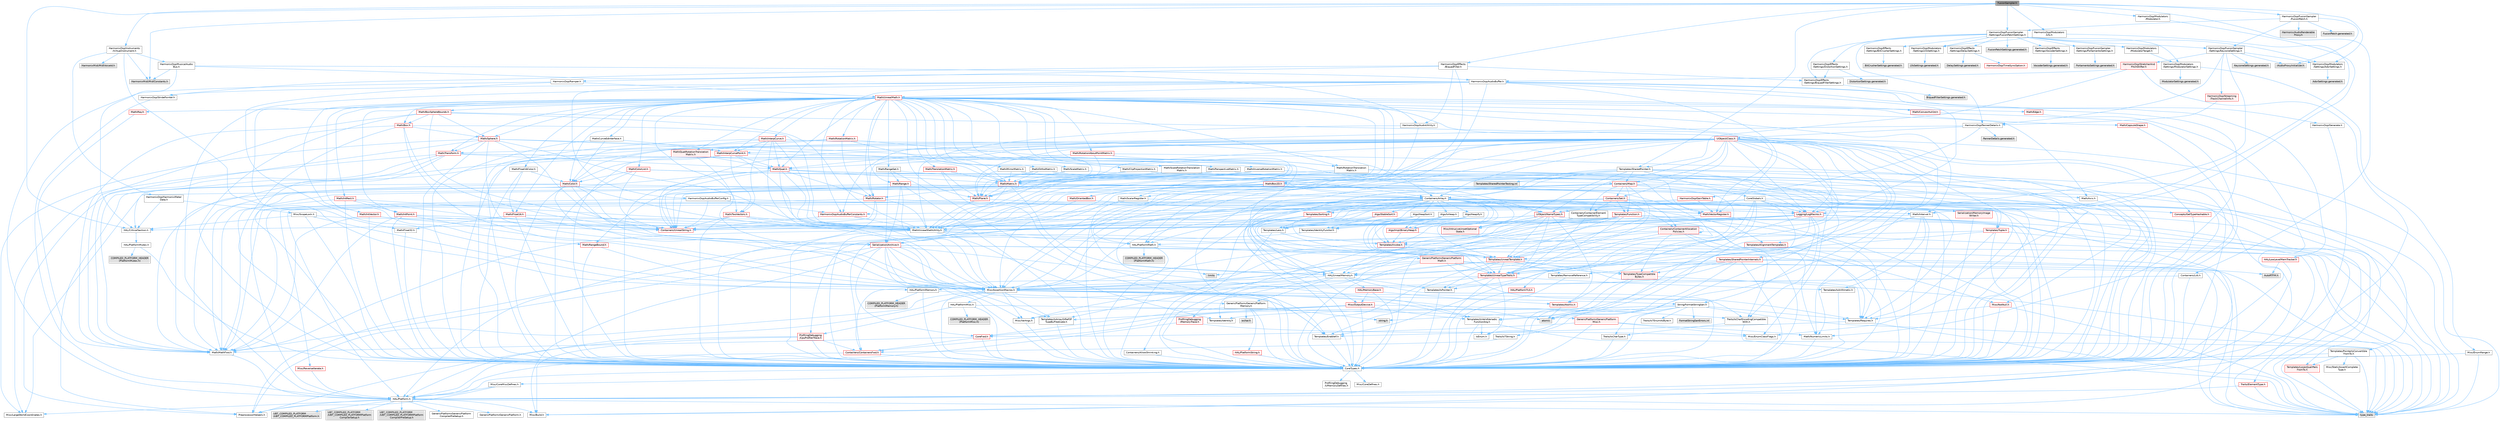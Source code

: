digraph "FusionSampler.h"
{
 // INTERACTIVE_SVG=YES
 // LATEX_PDF_SIZE
  bgcolor="transparent";
  edge [fontname=Helvetica,fontsize=10,labelfontname=Helvetica,labelfontsize=10];
  node [fontname=Helvetica,fontsize=10,shape=box,height=0.2,width=0.4];
  Node1 [id="Node000001",label="FusionSampler.h",height=0.2,width=0.4,color="gray40", fillcolor="grey60", style="filled", fontcolor="black",tooltip=" "];
  Node1 -> Node2 [id="edge1_Node000001_Node000002",color="steelblue1",style="solid",tooltip=" "];
  Node2 [id="Node000002",label="HarmonixDsp/Instruments\l/VirtualInstrument.h",height=0.2,width=0.4,color="grey40", fillcolor="white", style="filled",URL="$dd/de1/VirtualInstrument_8h.html",tooltip=" "];
  Node2 -> Node3 [id="edge2_Node000002_Node000003",color="steelblue1",style="solid",tooltip=" "];
  Node3 [id="Node000003",label="HAL/PlatformMemory.h",height=0.2,width=0.4,color="grey40", fillcolor="white", style="filled",URL="$de/d68/PlatformMemory_8h.html",tooltip=" "];
  Node3 -> Node4 [id="edge3_Node000003_Node000004",color="steelblue1",style="solid",tooltip=" "];
  Node4 [id="Node000004",label="CoreTypes.h",height=0.2,width=0.4,color="grey40", fillcolor="white", style="filled",URL="$dc/dec/CoreTypes_8h.html",tooltip=" "];
  Node4 -> Node5 [id="edge4_Node000004_Node000005",color="steelblue1",style="solid",tooltip=" "];
  Node5 [id="Node000005",label="HAL/Platform.h",height=0.2,width=0.4,color="grey40", fillcolor="white", style="filled",URL="$d9/dd0/Platform_8h.html",tooltip=" "];
  Node5 -> Node6 [id="edge5_Node000005_Node000006",color="steelblue1",style="solid",tooltip=" "];
  Node6 [id="Node000006",label="Misc/Build.h",height=0.2,width=0.4,color="grey40", fillcolor="white", style="filled",URL="$d3/dbb/Build_8h.html",tooltip=" "];
  Node5 -> Node7 [id="edge6_Node000005_Node000007",color="steelblue1",style="solid",tooltip=" "];
  Node7 [id="Node000007",label="Misc/LargeWorldCoordinates.h",height=0.2,width=0.4,color="grey40", fillcolor="white", style="filled",URL="$d2/dcb/LargeWorldCoordinates_8h.html",tooltip=" "];
  Node5 -> Node8 [id="edge7_Node000005_Node000008",color="steelblue1",style="solid",tooltip=" "];
  Node8 [id="Node000008",label="type_traits",height=0.2,width=0.4,color="grey60", fillcolor="#E0E0E0", style="filled",tooltip=" "];
  Node5 -> Node9 [id="edge8_Node000005_Node000009",color="steelblue1",style="solid",tooltip=" "];
  Node9 [id="Node000009",label="PreprocessorHelpers.h",height=0.2,width=0.4,color="grey40", fillcolor="white", style="filled",URL="$db/ddb/PreprocessorHelpers_8h.html",tooltip=" "];
  Node5 -> Node10 [id="edge9_Node000005_Node000010",color="steelblue1",style="solid",tooltip=" "];
  Node10 [id="Node000010",label="UBT_COMPILED_PLATFORM\l/UBT_COMPILED_PLATFORMPlatform\lCompilerPreSetup.h",height=0.2,width=0.4,color="grey60", fillcolor="#E0E0E0", style="filled",tooltip=" "];
  Node5 -> Node11 [id="edge10_Node000005_Node000011",color="steelblue1",style="solid",tooltip=" "];
  Node11 [id="Node000011",label="GenericPlatform/GenericPlatform\lCompilerPreSetup.h",height=0.2,width=0.4,color="grey40", fillcolor="white", style="filled",URL="$d9/dc8/GenericPlatformCompilerPreSetup_8h.html",tooltip=" "];
  Node5 -> Node12 [id="edge11_Node000005_Node000012",color="steelblue1",style="solid",tooltip=" "];
  Node12 [id="Node000012",label="GenericPlatform/GenericPlatform.h",height=0.2,width=0.4,color="grey40", fillcolor="white", style="filled",URL="$d6/d84/GenericPlatform_8h.html",tooltip=" "];
  Node5 -> Node13 [id="edge12_Node000005_Node000013",color="steelblue1",style="solid",tooltip=" "];
  Node13 [id="Node000013",label="UBT_COMPILED_PLATFORM\l/UBT_COMPILED_PLATFORMPlatform.h",height=0.2,width=0.4,color="grey60", fillcolor="#E0E0E0", style="filled",tooltip=" "];
  Node5 -> Node14 [id="edge13_Node000005_Node000014",color="steelblue1",style="solid",tooltip=" "];
  Node14 [id="Node000014",label="UBT_COMPILED_PLATFORM\l/UBT_COMPILED_PLATFORMPlatform\lCompilerSetup.h",height=0.2,width=0.4,color="grey60", fillcolor="#E0E0E0", style="filled",tooltip=" "];
  Node4 -> Node15 [id="edge14_Node000004_Node000015",color="steelblue1",style="solid",tooltip=" "];
  Node15 [id="Node000015",label="ProfilingDebugging\l/UMemoryDefines.h",height=0.2,width=0.4,color="grey40", fillcolor="white", style="filled",URL="$d2/da2/UMemoryDefines_8h.html",tooltip=" "];
  Node4 -> Node16 [id="edge15_Node000004_Node000016",color="steelblue1",style="solid",tooltip=" "];
  Node16 [id="Node000016",label="Misc/CoreMiscDefines.h",height=0.2,width=0.4,color="grey40", fillcolor="white", style="filled",URL="$da/d38/CoreMiscDefines_8h.html",tooltip=" "];
  Node16 -> Node5 [id="edge16_Node000016_Node000005",color="steelblue1",style="solid",tooltip=" "];
  Node16 -> Node9 [id="edge17_Node000016_Node000009",color="steelblue1",style="solid",tooltip=" "];
  Node4 -> Node17 [id="edge18_Node000004_Node000017",color="steelblue1",style="solid",tooltip=" "];
  Node17 [id="Node000017",label="Misc/CoreDefines.h",height=0.2,width=0.4,color="grey40", fillcolor="white", style="filled",URL="$d3/dd2/CoreDefines_8h.html",tooltip=" "];
  Node3 -> Node18 [id="edge19_Node000003_Node000018",color="steelblue1",style="solid",tooltip=" "];
  Node18 [id="Node000018",label="GenericPlatform/GenericPlatform\lMemory.h",height=0.2,width=0.4,color="grey40", fillcolor="white", style="filled",URL="$dd/d22/GenericPlatformMemory_8h.html",tooltip=" "];
  Node18 -> Node19 [id="edge20_Node000018_Node000019",color="steelblue1",style="solid",tooltip=" "];
  Node19 [id="Node000019",label="CoreFwd.h",height=0.2,width=0.4,color="red", fillcolor="#FFF0F0", style="filled",URL="$d1/d1e/CoreFwd_8h.html",tooltip=" "];
  Node19 -> Node4 [id="edge21_Node000019_Node000004",color="steelblue1",style="solid",tooltip=" "];
  Node19 -> Node20 [id="edge22_Node000019_Node000020",color="steelblue1",style="solid",tooltip=" "];
  Node20 [id="Node000020",label="Containers/ContainersFwd.h",height=0.2,width=0.4,color="red", fillcolor="#FFF0F0", style="filled",URL="$d4/d0a/ContainersFwd_8h.html",tooltip=" "];
  Node20 -> Node5 [id="edge23_Node000020_Node000005",color="steelblue1",style="solid",tooltip=" "];
  Node20 -> Node4 [id="edge24_Node000020_Node000004",color="steelblue1",style="solid",tooltip=" "];
  Node19 -> Node24 [id="edge25_Node000019_Node000024",color="steelblue1",style="solid",tooltip=" "];
  Node24 [id="Node000024",label="Math/MathFwd.h",height=0.2,width=0.4,color="grey40", fillcolor="white", style="filled",URL="$d2/d10/MathFwd_8h.html",tooltip=" "];
  Node24 -> Node5 [id="edge26_Node000024_Node000005",color="steelblue1",style="solid",tooltip=" "];
  Node18 -> Node4 [id="edge27_Node000018_Node000004",color="steelblue1",style="solid",tooltip=" "];
  Node18 -> Node26 [id="edge28_Node000018_Node000026",color="steelblue1",style="solid",tooltip=" "];
  Node26 [id="Node000026",label="HAL/PlatformString.h",height=0.2,width=0.4,color="red", fillcolor="#FFF0F0", style="filled",URL="$db/db5/PlatformString_8h.html",tooltip=" "];
  Node26 -> Node4 [id="edge29_Node000026_Node000004",color="steelblue1",style="solid",tooltip=" "];
  Node18 -> Node28 [id="edge30_Node000018_Node000028",color="steelblue1",style="solid",tooltip=" "];
  Node28 [id="Node000028",label="string.h",height=0.2,width=0.4,color="grey60", fillcolor="#E0E0E0", style="filled",tooltip=" "];
  Node18 -> Node29 [id="edge31_Node000018_Node000029",color="steelblue1",style="solid",tooltip=" "];
  Node29 [id="Node000029",label="wchar.h",height=0.2,width=0.4,color="grey60", fillcolor="#E0E0E0", style="filled",tooltip=" "];
  Node3 -> Node30 [id="edge32_Node000003_Node000030",color="steelblue1",style="solid",tooltip=" "];
  Node30 [id="Node000030",label="COMPILED_PLATFORM_HEADER\l(PlatformMemory.h)",height=0.2,width=0.4,color="grey60", fillcolor="#E0E0E0", style="filled",tooltip=" "];
  Node2 -> Node31 [id="edge33_Node000002_Node000031",color="steelblue1",style="solid",tooltip=" "];
  Node31 [id="Node000031",label="HarmonixMidi/MidiConstants.h",height=0.2,width=0.4,color="grey60", fillcolor="#E0E0E0", style="filled",tooltip=" "];
  Node2 -> Node32 [id="edge34_Node000002_Node000032",color="steelblue1",style="solid",tooltip=" "];
  Node32 [id="Node000032",label="HarmonixMidi/MidiVoiceId.h",height=0.2,width=0.4,color="grey60", fillcolor="#E0E0E0", style="filled",tooltip=" "];
  Node2 -> Node33 [id="edge35_Node000002_Node000033",color="steelblue1",style="solid",tooltip=" "];
  Node33 [id="Node000033",label="HarmonixDsp/HarmonixMeter\lData.h",height=0.2,width=0.4,color="grey40", fillcolor="white", style="filled",URL="$d7/dfc/HarmonixMeterData_8h.html",tooltip=" "];
  Node33 -> Node34 [id="edge36_Node000033_Node000034",color="steelblue1",style="solid",tooltip=" "];
  Node34 [id="Node000034",label="HAL/CriticalSection.h",height=0.2,width=0.4,color="grey40", fillcolor="white", style="filled",URL="$d6/d90/CriticalSection_8h.html",tooltip=" "];
  Node34 -> Node35 [id="edge37_Node000034_Node000035",color="steelblue1",style="solid",tooltip=" "];
  Node35 [id="Node000035",label="HAL/PlatformMutex.h",height=0.2,width=0.4,color="grey40", fillcolor="white", style="filled",URL="$d9/d0b/PlatformMutex_8h.html",tooltip=" "];
  Node35 -> Node4 [id="edge38_Node000035_Node000004",color="steelblue1",style="solid",tooltip=" "];
  Node35 -> Node36 [id="edge39_Node000035_Node000036",color="steelblue1",style="solid",tooltip=" "];
  Node36 [id="Node000036",label="COMPILED_PLATFORM_HEADER\l(PlatformMutex.h)",height=0.2,width=0.4,color="grey60", fillcolor="#E0E0E0", style="filled",tooltip=" "];
  Node33 -> Node37 [id="edge40_Node000033_Node000037",color="steelblue1",style="solid",tooltip=" "];
  Node37 [id="Node000037",label="Misc/ScopeLock.h",height=0.2,width=0.4,color="grey40", fillcolor="white", style="filled",URL="$de/d73/ScopeLock_8h.html",tooltip=" "];
  Node37 -> Node4 [id="edge41_Node000037_Node000004",color="steelblue1",style="solid",tooltip=" "];
  Node37 -> Node38 [id="edge42_Node000037_Node000038",color="steelblue1",style="solid",tooltip=" "];
  Node38 [id="Node000038",label="Misc/AssertionMacros.h",height=0.2,width=0.4,color="grey40", fillcolor="white", style="filled",URL="$d0/dfa/AssertionMacros_8h.html",tooltip=" "];
  Node38 -> Node4 [id="edge43_Node000038_Node000004",color="steelblue1",style="solid",tooltip=" "];
  Node38 -> Node5 [id="edge44_Node000038_Node000005",color="steelblue1",style="solid",tooltip=" "];
  Node38 -> Node39 [id="edge45_Node000038_Node000039",color="steelblue1",style="solid",tooltip=" "];
  Node39 [id="Node000039",label="HAL/PlatformMisc.h",height=0.2,width=0.4,color="grey40", fillcolor="white", style="filled",URL="$d0/df5/PlatformMisc_8h.html",tooltip=" "];
  Node39 -> Node4 [id="edge46_Node000039_Node000004",color="steelblue1",style="solid",tooltip=" "];
  Node39 -> Node40 [id="edge47_Node000039_Node000040",color="steelblue1",style="solid",tooltip=" "];
  Node40 [id="Node000040",label="GenericPlatform/GenericPlatform\lMisc.h",height=0.2,width=0.4,color="red", fillcolor="#FFF0F0", style="filled",URL="$db/d9a/GenericPlatformMisc_8h.html",tooltip=" "];
  Node40 -> Node19 [id="edge48_Node000040_Node000019",color="steelblue1",style="solid",tooltip=" "];
  Node40 -> Node4 [id="edge49_Node000040_Node000004",color="steelblue1",style="solid",tooltip=" "];
  Node40 -> Node52 [id="edge50_Node000040_Node000052",color="steelblue1",style="solid",tooltip=" "];
  Node52 [id="Node000052",label="Math/NumericLimits.h",height=0.2,width=0.4,color="grey40", fillcolor="white", style="filled",URL="$df/d1b/NumericLimits_8h.html",tooltip=" "];
  Node52 -> Node4 [id="edge51_Node000052_Node000004",color="steelblue1",style="solid",tooltip=" "];
  Node40 -> Node54 [id="edge52_Node000040_Node000054",color="steelblue1",style="solid",tooltip=" "];
  Node54 [id="Node000054",label="Misc/EnumClassFlags.h",height=0.2,width=0.4,color="grey40", fillcolor="white", style="filled",URL="$d8/de7/EnumClassFlags_8h.html",tooltip=" "];
  Node39 -> Node57 [id="edge53_Node000039_Node000057",color="steelblue1",style="solid",tooltip=" "];
  Node57 [id="Node000057",label="COMPILED_PLATFORM_HEADER\l(PlatformMisc.h)",height=0.2,width=0.4,color="grey60", fillcolor="#E0E0E0", style="filled",tooltip=" "];
  Node39 -> Node58 [id="edge54_Node000039_Node000058",color="steelblue1",style="solid",tooltip=" "];
  Node58 [id="Node000058",label="ProfilingDebugging\l/CpuProfilerTrace.h",height=0.2,width=0.4,color="red", fillcolor="#FFF0F0", style="filled",URL="$da/dcb/CpuProfilerTrace_8h.html",tooltip=" "];
  Node58 -> Node4 [id="edge55_Node000058_Node000004",color="steelblue1",style="solid",tooltip=" "];
  Node58 -> Node20 [id="edge56_Node000058_Node000020",color="steelblue1",style="solid",tooltip=" "];
  Node58 -> Node9 [id="edge57_Node000058_Node000009",color="steelblue1",style="solid",tooltip=" "];
  Node58 -> Node6 [id="edge58_Node000058_Node000006",color="steelblue1",style="solid",tooltip=" "];
  Node38 -> Node9 [id="edge59_Node000038_Node000009",color="steelblue1",style="solid",tooltip=" "];
  Node38 -> Node66 [id="edge60_Node000038_Node000066",color="steelblue1",style="solid",tooltip=" "];
  Node66 [id="Node000066",label="Templates/EnableIf.h",height=0.2,width=0.4,color="grey40", fillcolor="white", style="filled",URL="$d7/d60/EnableIf_8h.html",tooltip=" "];
  Node66 -> Node4 [id="edge61_Node000066_Node000004",color="steelblue1",style="solid",tooltip=" "];
  Node38 -> Node67 [id="edge62_Node000038_Node000067",color="steelblue1",style="solid",tooltip=" "];
  Node67 [id="Node000067",label="Templates/IsArrayOrRefOf\lTypeByPredicate.h",height=0.2,width=0.4,color="grey40", fillcolor="white", style="filled",URL="$d6/da1/IsArrayOrRefOfTypeByPredicate_8h.html",tooltip=" "];
  Node67 -> Node4 [id="edge63_Node000067_Node000004",color="steelblue1",style="solid",tooltip=" "];
  Node38 -> Node68 [id="edge64_Node000038_Node000068",color="steelblue1",style="solid",tooltip=" "];
  Node68 [id="Node000068",label="Templates/IsValidVariadic\lFunctionArg.h",height=0.2,width=0.4,color="grey40", fillcolor="white", style="filled",URL="$d0/dc8/IsValidVariadicFunctionArg_8h.html",tooltip=" "];
  Node68 -> Node4 [id="edge65_Node000068_Node000004",color="steelblue1",style="solid",tooltip=" "];
  Node68 -> Node69 [id="edge66_Node000068_Node000069",color="steelblue1",style="solid",tooltip=" "];
  Node69 [id="Node000069",label="IsEnum.h",height=0.2,width=0.4,color="grey40", fillcolor="white", style="filled",URL="$d4/de5/IsEnum_8h.html",tooltip=" "];
  Node68 -> Node8 [id="edge67_Node000068_Node000008",color="steelblue1",style="solid",tooltip=" "];
  Node38 -> Node70 [id="edge68_Node000038_Node000070",color="steelblue1",style="solid",tooltip=" "];
  Node70 [id="Node000070",label="Traits/IsCharEncodingCompatible\lWith.h",height=0.2,width=0.4,color="grey40", fillcolor="white", style="filled",URL="$df/dd1/IsCharEncodingCompatibleWith_8h.html",tooltip=" "];
  Node70 -> Node8 [id="edge69_Node000070_Node000008",color="steelblue1",style="solid",tooltip=" "];
  Node70 -> Node71 [id="edge70_Node000070_Node000071",color="steelblue1",style="solid",tooltip=" "];
  Node71 [id="Node000071",label="Traits/IsCharType.h",height=0.2,width=0.4,color="grey40", fillcolor="white", style="filled",URL="$db/d51/IsCharType_8h.html",tooltip=" "];
  Node71 -> Node4 [id="edge71_Node000071_Node000004",color="steelblue1",style="solid",tooltip=" "];
  Node38 -> Node72 [id="edge72_Node000038_Node000072",color="steelblue1",style="solid",tooltip=" "];
  Node72 [id="Node000072",label="Misc/VarArgs.h",height=0.2,width=0.4,color="grey40", fillcolor="white", style="filled",URL="$d5/d6f/VarArgs_8h.html",tooltip=" "];
  Node72 -> Node4 [id="edge73_Node000072_Node000004",color="steelblue1",style="solid",tooltip=" "];
  Node38 -> Node73 [id="edge74_Node000038_Node000073",color="steelblue1",style="solid",tooltip=" "];
  Node73 [id="Node000073",label="String/FormatStringSan.h",height=0.2,width=0.4,color="grey40", fillcolor="white", style="filled",URL="$d3/d8b/FormatStringSan_8h.html",tooltip=" "];
  Node73 -> Node8 [id="edge75_Node000073_Node000008",color="steelblue1",style="solid",tooltip=" "];
  Node73 -> Node4 [id="edge76_Node000073_Node000004",color="steelblue1",style="solid",tooltip=" "];
  Node73 -> Node74 [id="edge77_Node000073_Node000074",color="steelblue1",style="solid",tooltip=" "];
  Node74 [id="Node000074",label="Templates/Requires.h",height=0.2,width=0.4,color="grey40", fillcolor="white", style="filled",URL="$dc/d96/Requires_8h.html",tooltip=" "];
  Node74 -> Node66 [id="edge78_Node000074_Node000066",color="steelblue1",style="solid",tooltip=" "];
  Node74 -> Node8 [id="edge79_Node000074_Node000008",color="steelblue1",style="solid",tooltip=" "];
  Node73 -> Node75 [id="edge80_Node000073_Node000075",color="steelblue1",style="solid",tooltip=" "];
  Node75 [id="Node000075",label="Templates/Identity.h",height=0.2,width=0.4,color="grey40", fillcolor="white", style="filled",URL="$d0/dd5/Identity_8h.html",tooltip=" "];
  Node73 -> Node68 [id="edge81_Node000073_Node000068",color="steelblue1",style="solid",tooltip=" "];
  Node73 -> Node71 [id="edge82_Node000073_Node000071",color="steelblue1",style="solid",tooltip=" "];
  Node73 -> Node76 [id="edge83_Node000073_Node000076",color="steelblue1",style="solid",tooltip=" "];
  Node76 [id="Node000076",label="Traits/IsTEnumAsByte.h",height=0.2,width=0.4,color="grey40", fillcolor="white", style="filled",URL="$d1/de6/IsTEnumAsByte_8h.html",tooltip=" "];
  Node73 -> Node77 [id="edge84_Node000073_Node000077",color="steelblue1",style="solid",tooltip=" "];
  Node77 [id="Node000077",label="Traits/IsTString.h",height=0.2,width=0.4,color="grey40", fillcolor="white", style="filled",URL="$d0/df8/IsTString_8h.html",tooltip=" "];
  Node77 -> Node20 [id="edge85_Node000077_Node000020",color="steelblue1",style="solid",tooltip=" "];
  Node73 -> Node20 [id="edge86_Node000073_Node000020",color="steelblue1",style="solid",tooltip=" "];
  Node73 -> Node78 [id="edge87_Node000073_Node000078",color="steelblue1",style="solid",tooltip=" "];
  Node78 [id="Node000078",label="FormatStringSanErrors.inl",height=0.2,width=0.4,color="grey60", fillcolor="#E0E0E0", style="filled",tooltip=" "];
  Node38 -> Node79 [id="edge88_Node000038_Node000079",color="steelblue1",style="solid",tooltip=" "];
  Node79 [id="Node000079",label="atomic",height=0.2,width=0.4,color="grey60", fillcolor="#E0E0E0", style="filled",tooltip=" "];
  Node37 -> Node80 [id="edge89_Node000037_Node000080",color="steelblue1",style="solid",tooltip=" "];
  Node80 [id="Node000080",label="Misc/NotNull.h",height=0.2,width=0.4,color="red", fillcolor="#FFF0F0", style="filled",URL="$df/dcc/Misc_2NotNull_8h.html",tooltip=" "];
  Node80 -> Node4 [id="edge90_Node000080_Node000004",color="steelblue1",style="solid",tooltip=" "];
  Node80 -> Node74 [id="edge91_Node000080_Node000074",color="steelblue1",style="solid",tooltip=" "];
  Node80 -> Node8 [id="edge92_Node000080_Node000008",color="steelblue1",style="solid",tooltip=" "];
  Node37 -> Node34 [id="edge93_Node000037_Node000034",color="steelblue1",style="solid",tooltip=" "];
  Node2 -> Node98 [id="edge94_Node000002_Node000098",color="steelblue1",style="solid",tooltip=" "];
  Node98 [id="Node000098",label="HarmonixDsp/MusicalAudio\lBus.h",height=0.2,width=0.4,color="grey40", fillcolor="white", style="filled",URL="$d4/d5c/MusicalAudioBus_8h.html",tooltip=" "];
  Node98 -> Node31 [id="edge95_Node000098_Node000031",color="steelblue1",style="solid",tooltip=" "];
  Node98 -> Node99 [id="edge96_Node000098_Node000099",color="steelblue1",style="solid",tooltip=" "];
  Node99 [id="Node000099",label="HarmonixDsp/AudioUtility.h",height=0.2,width=0.4,color="grey40", fillcolor="white", style="filled",URL="$d4/d03/AudioUtility_8h.html",tooltip=" "];
  Node99 -> Node100 [id="edge97_Node000099_Node000100",color="steelblue1",style="solid",tooltip=" "];
  Node100 [id="Node000100",label="HAL/PlatformMath.h",height=0.2,width=0.4,color="grey40", fillcolor="white", style="filled",URL="$dc/d53/PlatformMath_8h.html",tooltip=" "];
  Node100 -> Node4 [id="edge98_Node000100_Node000004",color="steelblue1",style="solid",tooltip=" "];
  Node100 -> Node101 [id="edge99_Node000100_Node000101",color="steelblue1",style="solid",tooltip=" "];
  Node101 [id="Node000101",label="GenericPlatform/GenericPlatform\lMath.h",height=0.2,width=0.4,color="red", fillcolor="#FFF0F0", style="filled",URL="$d5/d79/GenericPlatformMath_8h.html",tooltip=" "];
  Node101 -> Node4 [id="edge100_Node000101_Node000004",color="steelblue1",style="solid",tooltip=" "];
  Node101 -> Node20 [id="edge101_Node000101_Node000020",color="steelblue1",style="solid",tooltip=" "];
  Node101 -> Node88 [id="edge102_Node000101_Node000088",color="steelblue1",style="solid",tooltip=" "];
  Node88 [id="Node000088",label="Templates/UnrealTypeTraits.h",height=0.2,width=0.4,color="red", fillcolor="#FFF0F0", style="filled",URL="$d2/d2d/UnrealTypeTraits_8h.html",tooltip=" "];
  Node88 -> Node4 [id="edge103_Node000088_Node000004",color="steelblue1",style="solid",tooltip=" "];
  Node88 -> Node89 [id="edge104_Node000088_Node000089",color="steelblue1",style="solid",tooltip=" "];
  Node89 [id="Node000089",label="Templates/IsPointer.h",height=0.2,width=0.4,color="grey40", fillcolor="white", style="filled",URL="$d7/d05/IsPointer_8h.html",tooltip=" "];
  Node89 -> Node4 [id="edge105_Node000089_Node000004",color="steelblue1",style="solid",tooltip=" "];
  Node88 -> Node38 [id="edge106_Node000088_Node000038",color="steelblue1",style="solid",tooltip=" "];
  Node88 -> Node66 [id="edge107_Node000088_Node000066",color="steelblue1",style="solid",tooltip=" "];
  Node88 -> Node91 [id="edge108_Node000088_Node000091",color="steelblue1",style="solid",tooltip=" "];
  Node91 [id="Node000091",label="Templates/IsArithmetic.h",height=0.2,width=0.4,color="grey40", fillcolor="white", style="filled",URL="$d2/d5d/IsArithmetic_8h.html",tooltip=" "];
  Node91 -> Node4 [id="edge109_Node000091_Node000004",color="steelblue1",style="solid",tooltip=" "];
  Node88 -> Node69 [id="edge110_Node000088_Node000069",color="steelblue1",style="solid",tooltip=" "];
  Node101 -> Node74 [id="edge111_Node000101_Node000074",color="steelblue1",style="solid",tooltip=" "];
  Node101 -> Node108 [id="edge112_Node000101_Node000108",color="steelblue1",style="solid",tooltip=" "];
  Node108 [id="Node000108",label="Templates/TypeCompatible\lBytes.h",height=0.2,width=0.4,color="red", fillcolor="#FFF0F0", style="filled",URL="$df/d0a/TypeCompatibleBytes_8h.html",tooltip=" "];
  Node108 -> Node4 [id="edge113_Node000108_Node000004",color="steelblue1",style="solid",tooltip=" "];
  Node108 -> Node28 [id="edge114_Node000108_Node000028",color="steelblue1",style="solid",tooltip=" "];
  Node108 -> Node8 [id="edge115_Node000108_Node000008",color="steelblue1",style="solid",tooltip=" "];
  Node101 -> Node109 [id="edge116_Node000101_Node000109",color="steelblue1",style="solid",tooltip=" "];
  Node109 [id="Node000109",label="limits",height=0.2,width=0.4,color="grey60", fillcolor="#E0E0E0", style="filled",tooltip=" "];
  Node101 -> Node8 [id="edge117_Node000101_Node000008",color="steelblue1",style="solid",tooltip=" "];
  Node100 -> Node110 [id="edge118_Node000100_Node000110",color="steelblue1",style="solid",tooltip=" "];
  Node110 [id="Node000110",label="COMPILED_PLATFORM_HEADER\l(PlatformMath.h)",height=0.2,width=0.4,color="grey60", fillcolor="#E0E0E0", style="filled",tooltip=" "];
  Node99 -> Node111 [id="edge119_Node000099_Node000111",color="steelblue1",style="solid",tooltip=" "];
  Node111 [id="Node000111",label="Math/UnrealMathUtility.h",height=0.2,width=0.4,color="grey40", fillcolor="white", style="filled",URL="$db/db8/UnrealMathUtility_8h.html",tooltip=" "];
  Node111 -> Node4 [id="edge120_Node000111_Node000004",color="steelblue1",style="solid",tooltip=" "];
  Node111 -> Node38 [id="edge121_Node000111_Node000038",color="steelblue1",style="solid",tooltip=" "];
  Node111 -> Node100 [id="edge122_Node000111_Node000100",color="steelblue1",style="solid",tooltip=" "];
  Node111 -> Node24 [id="edge123_Node000111_Node000024",color="steelblue1",style="solid",tooltip=" "];
  Node111 -> Node75 [id="edge124_Node000111_Node000075",color="steelblue1",style="solid",tooltip=" "];
  Node111 -> Node74 [id="edge125_Node000111_Node000074",color="steelblue1",style="solid",tooltip=" "];
  Node98 -> Node112 [id="edge126_Node000098_Node000112",color="steelblue1",style="solid",tooltip=" "];
  Node112 [id="Node000112",label="HarmonixDsp/AudioBuffer.h",height=0.2,width=0.4,color="grey40", fillcolor="white", style="filled",URL="$d7/da7/AudioBuffer_8h.html",tooltip=" "];
  Node112 -> Node113 [id="edge127_Node000112_Node000113",color="steelblue1",style="solid",tooltip=" "];
  Node113 [id="Node000113",label="HarmonixDsp/AudioBufferConfig.h",height=0.2,width=0.4,color="grey40", fillcolor="white", style="filled",URL="$d8/d7f/AudioBufferConfig_8h.html",tooltip=" "];
  Node113 -> Node114 [id="edge128_Node000113_Node000114",color="steelblue1",style="solid",tooltip=" "];
  Node114 [id="Node000114",label="HarmonixDsp/AudioBufferConstants.h",height=0.2,width=0.4,color="red", fillcolor="#FFF0F0", style="filled",URL="$df/d16/AudioBufferConstants_8h.html",tooltip=" "];
  Node114 -> Node115 [id="edge129_Node000114_Node000115",color="steelblue1",style="solid",tooltip=" "];
  Node115 [id="Node000115",label="Containers/UnrealString.h",height=0.2,width=0.4,color="red", fillcolor="#FFF0F0", style="filled",URL="$d5/dba/UnrealString_8h.html",tooltip=" "];
  Node114 -> Node111 [id="edge130_Node000114_Node000111",color="steelblue1",style="solid",tooltip=" "];
  Node113 -> Node115 [id="edge131_Node000113_Node000115",color="steelblue1",style="solid",tooltip=" "];
  Node113 -> Node120 [id="edge132_Node000113_Node000120",color="steelblue1",style="solid",tooltip=" "];
  Node120 [id="Node000120",label="Logging/LogMacros.h",height=0.2,width=0.4,color="red", fillcolor="#FFF0F0", style="filled",URL="$d0/d16/LogMacros_8h.html",tooltip=" "];
  Node120 -> Node115 [id="edge133_Node000120_Node000115",color="steelblue1",style="solid",tooltip=" "];
  Node120 -> Node4 [id="edge134_Node000120_Node000004",color="steelblue1",style="solid",tooltip=" "];
  Node120 -> Node9 [id="edge135_Node000120_Node000009",color="steelblue1",style="solid",tooltip=" "];
  Node120 -> Node38 [id="edge136_Node000120_Node000038",color="steelblue1",style="solid",tooltip=" "];
  Node120 -> Node6 [id="edge137_Node000120_Node000006",color="steelblue1",style="solid",tooltip=" "];
  Node120 -> Node72 [id="edge138_Node000120_Node000072",color="steelblue1",style="solid",tooltip=" "];
  Node120 -> Node73 [id="edge139_Node000120_Node000073",color="steelblue1",style="solid",tooltip=" "];
  Node120 -> Node66 [id="edge140_Node000120_Node000066",color="steelblue1",style="solid",tooltip=" "];
  Node120 -> Node67 [id="edge141_Node000120_Node000067",color="steelblue1",style="solid",tooltip=" "];
  Node120 -> Node68 [id="edge142_Node000120_Node000068",color="steelblue1",style="solid",tooltip=" "];
  Node120 -> Node70 [id="edge143_Node000120_Node000070",color="steelblue1",style="solid",tooltip=" "];
  Node120 -> Node8 [id="edge144_Node000120_Node000008",color="steelblue1",style="solid",tooltip=" "];
  Node113 -> Node5 [id="edge145_Node000113_Node000005",color="steelblue1",style="solid",tooltip=" "];
  Node112 -> Node114 [id="edge146_Node000112_Node000114",color="steelblue1",style="solid",tooltip=" "];
  Node112 -> Node197 [id="edge147_Node000112_Node000197",color="steelblue1",style="solid",tooltip=" "];
  Node197 [id="Node000197",label="HarmonixDsp/Generate.h",height=0.2,width=0.4,color="grey40", fillcolor="white", style="filled",URL="$d8/da3/Generate_8h.html",tooltip=" "];
  Node197 -> Node5 [id="edge148_Node000197_Node000005",color="steelblue1",style="solid",tooltip=" "];
  Node112 -> Node198 [id="edge149_Node000112_Node000198",color="steelblue1",style="solid",tooltip=" "];
  Node198 [id="Node000198",label="HarmonixDsp/StridePointer.h",height=0.2,width=0.4,color="grey40", fillcolor="white", style="filled",URL="$d3/da8/StridePointer_8h.html",tooltip=" "];
  Node198 -> Node5 [id="edge150_Node000198_Node000005",color="steelblue1",style="solid",tooltip=" "];
  Node112 -> Node120 [id="edge151_Node000112_Node000120",color="steelblue1",style="solid",tooltip=" "];
  Node112 -> Node199 [id="edge152_Node000112_Node000199",color="steelblue1",style="solid",tooltip=" "];
  Node199 [id="Node000199",label="Math/UnrealMath.h",height=0.2,width=0.4,color="red", fillcolor="#FFF0F0", style="filled",URL="$d8/db2/UnrealMath_8h.html",tooltip=" "];
  Node199 -> Node200 [id="edge153_Node000199_Node000200",color="steelblue1",style="solid",tooltip=" "];
  Node200 [id="Node000200",label="Math/Axis.h",height=0.2,width=0.4,color="grey40", fillcolor="white", style="filled",URL="$dd/dbb/Axis_8h.html",tooltip=" "];
  Node200 -> Node4 [id="edge154_Node000200_Node000004",color="steelblue1",style="solid",tooltip=" "];
  Node199 -> Node201 [id="edge155_Node000199_Node000201",color="steelblue1",style="solid",tooltip=" "];
  Node201 [id="Node000201",label="Math/Box.h",height=0.2,width=0.4,color="red", fillcolor="#FFF0F0", style="filled",URL="$de/d0f/Box_8h.html",tooltip=" "];
  Node201 -> Node4 [id="edge156_Node000201_Node000004",color="steelblue1",style="solid",tooltip=" "];
  Node201 -> Node38 [id="edge157_Node000201_Node000038",color="steelblue1",style="solid",tooltip=" "];
  Node201 -> Node24 [id="edge158_Node000201_Node000024",color="steelblue1",style="solid",tooltip=" "];
  Node201 -> Node111 [id="edge159_Node000201_Node000111",color="steelblue1",style="solid",tooltip=" "];
  Node201 -> Node115 [id="edge160_Node000201_Node000115",color="steelblue1",style="solid",tooltip=" "];
  Node201 -> Node284 [id="edge161_Node000201_Node000284",color="steelblue1",style="solid",tooltip=" "];
  Node284 [id="Node000284",label="Math/Sphere.h",height=0.2,width=0.4,color="red", fillcolor="#FFF0F0", style="filled",URL="$d3/dca/Sphere_8h.html",tooltip=" "];
  Node284 -> Node4 [id="edge162_Node000284_Node000004",color="steelblue1",style="solid",tooltip=" "];
  Node284 -> Node24 [id="edge163_Node000284_Node000024",color="steelblue1",style="solid",tooltip=" "];
  Node284 -> Node285 [id="edge164_Node000284_Node000285",color="steelblue1",style="solid",tooltip=" "];
  Node285 [id="Node000285",label="Math/Matrix.h",height=0.2,width=0.4,color="red", fillcolor="#FFF0F0", style="filled",URL="$d3/db1/Matrix_8h.html",tooltip=" "];
  Node285 -> Node4 [id="edge165_Node000285_Node000004",color="steelblue1",style="solid",tooltip=" "];
  Node285 -> Node124 [id="edge166_Node000285_Node000124",color="steelblue1",style="solid",tooltip=" "];
  Node124 [id="Node000124",label="HAL/UnrealMemory.h",height=0.2,width=0.4,color="grey40", fillcolor="white", style="filled",URL="$d9/d96/UnrealMemory_8h.html",tooltip=" "];
  Node124 -> Node4 [id="edge167_Node000124_Node000004",color="steelblue1",style="solid",tooltip=" "];
  Node124 -> Node18 [id="edge168_Node000124_Node000018",color="steelblue1",style="solid",tooltip=" "];
  Node124 -> Node125 [id="edge169_Node000124_Node000125",color="steelblue1",style="solid",tooltip=" "];
  Node125 [id="Node000125",label="HAL/MemoryBase.h",height=0.2,width=0.4,color="red", fillcolor="#FFF0F0", style="filled",URL="$d6/d9f/MemoryBase_8h.html",tooltip=" "];
  Node125 -> Node4 [id="edge170_Node000125_Node000004",color="steelblue1",style="solid",tooltip=" "];
  Node125 -> Node127 [id="edge171_Node000125_Node000127",color="steelblue1",style="solid",tooltip=" "];
  Node127 [id="Node000127",label="Misc/OutputDevice.h",height=0.2,width=0.4,color="red", fillcolor="#FFF0F0", style="filled",URL="$d7/d32/OutputDevice_8h.html",tooltip=" "];
  Node127 -> Node19 [id="edge172_Node000127_Node000019",color="steelblue1",style="solid",tooltip=" "];
  Node127 -> Node4 [id="edge173_Node000127_Node000004",color="steelblue1",style="solid",tooltip=" "];
  Node127 -> Node72 [id="edge174_Node000127_Node000072",color="steelblue1",style="solid",tooltip=" "];
  Node127 -> Node67 [id="edge175_Node000127_Node000067",color="steelblue1",style="solid",tooltip=" "];
  Node127 -> Node68 [id="edge176_Node000127_Node000068",color="steelblue1",style="solid",tooltip=" "];
  Node127 -> Node70 [id="edge177_Node000127_Node000070",color="steelblue1",style="solid",tooltip=" "];
  Node125 -> Node128 [id="edge178_Node000125_Node000128",color="steelblue1",style="solid",tooltip=" "];
  Node128 [id="Node000128",label="Templates/Atomic.h",height=0.2,width=0.4,color="red", fillcolor="#FFF0F0", style="filled",URL="$d3/d91/Atomic_8h.html",tooltip=" "];
  Node128 -> Node79 [id="edge179_Node000128_Node000079",color="steelblue1",style="solid",tooltip=" "];
  Node124 -> Node3 [id="edge180_Node000124_Node000003",color="steelblue1",style="solid",tooltip=" "];
  Node124 -> Node133 [id="edge181_Node000124_Node000133",color="steelblue1",style="solid",tooltip=" "];
  Node133 [id="Node000133",label="ProfilingDebugging\l/MemoryTrace.h",height=0.2,width=0.4,color="red", fillcolor="#FFF0F0", style="filled",URL="$da/dd7/MemoryTrace_8h.html",tooltip=" "];
  Node133 -> Node5 [id="edge182_Node000133_Node000005",color="steelblue1",style="solid",tooltip=" "];
  Node133 -> Node54 [id="edge183_Node000133_Node000054",color="steelblue1",style="solid",tooltip=" "];
  Node124 -> Node89 [id="edge184_Node000124_Node000089",color="steelblue1",style="solid",tooltip=" "];
  Node285 -> Node111 [id="edge185_Node000285_Node000111",color="steelblue1",style="solid",tooltip=" "];
  Node285 -> Node115 [id="edge186_Node000285_Node000115",color="steelblue1",style="solid",tooltip=" "];
  Node285 -> Node24 [id="edge187_Node000285_Node000024",color="steelblue1",style="solid",tooltip=" "];
  Node285 -> Node287 [id="edge188_Node000285_Node000287",color="steelblue1",style="solid",tooltip=" "];
  Node287 [id="Node000287",label="Math/Plane.h",height=0.2,width=0.4,color="red", fillcolor="#FFF0F0", style="filled",URL="$d8/d2f/Plane_8h.html",tooltip=" "];
  Node287 -> Node4 [id="edge189_Node000287_Node000004",color="steelblue1",style="solid",tooltip=" "];
  Node287 -> Node24 [id="edge190_Node000287_Node000024",color="steelblue1",style="solid",tooltip=" "];
  Node287 -> Node111 [id="edge191_Node000287_Node000111",color="steelblue1",style="solid",tooltip=" "];
  Node285 -> Node288 [id="edge192_Node000285_Node000288",color="steelblue1",style="solid",tooltip=" "];
  Node288 [id="Node000288",label="Math/Rotator.h",height=0.2,width=0.4,color="red", fillcolor="#FFF0F0", style="filled",URL="$d8/d3a/Rotator_8h.html",tooltip=" "];
  Node288 -> Node4 [id="edge193_Node000288_Node000004",color="steelblue1",style="solid",tooltip=" "];
  Node288 -> Node24 [id="edge194_Node000288_Node000024",color="steelblue1",style="solid",tooltip=" "];
  Node288 -> Node111 [id="edge195_Node000288_Node000111",color="steelblue1",style="solid",tooltip=" "];
  Node288 -> Node115 [id="edge196_Node000288_Node000115",color="steelblue1",style="solid",tooltip=" "];
  Node288 -> Node120 [id="edge197_Node000288_Node000120",color="steelblue1",style="solid",tooltip=" "];
  Node288 -> Node289 [id="edge198_Node000288_Node000289",color="steelblue1",style="solid",tooltip=" "];
  Node289 [id="Node000289",label="Math/VectorRegister.h",height=0.2,width=0.4,color="red", fillcolor="#FFF0F0", style="filled",URL="$da/d8b/VectorRegister_8h.html",tooltip=" "];
  Node289 -> Node4 [id="edge199_Node000289_Node000004",color="steelblue1",style="solid",tooltip=" "];
  Node289 -> Node111 [id="edge200_Node000289_Node000111",color="steelblue1",style="solid",tooltip=" "];
  Node285 -> Node200 [id="edge201_Node000285_Node000200",color="steelblue1",style="solid",tooltip=" "];
  Node285 -> Node8 [id="edge202_Node000285_Node000008",color="steelblue1",style="solid",tooltip=" "];
  Node284 -> Node295 [id="edge203_Node000284_Node000295",color="steelblue1",style="solid",tooltip=" "];
  Node295 [id="Node000295",label="Math/Transform.h",height=0.2,width=0.4,color="red", fillcolor="#FFF0F0", style="filled",URL="$de/d05/Math_2Transform_8h.html",tooltip=" "];
  Node295 -> Node4 [id="edge204_Node000295_Node000004",color="steelblue1",style="solid",tooltip=" "];
  Node295 -> Node9 [id="edge205_Node000295_Node000009",color="steelblue1",style="solid",tooltip=" "];
  Node295 -> Node24 [id="edge206_Node000295_Node000024",color="steelblue1",style="solid",tooltip=" "];
  Node295 -> Node296 [id="edge207_Node000295_Node000296",color="steelblue1",style="solid",tooltip=" "];
  Node296 [id="Node000296",label="Math/Quat.h",height=0.2,width=0.4,color="red", fillcolor="#FFF0F0", style="filled",URL="$d9/de9/Quat_8h.html",tooltip=" "];
  Node296 -> Node4 [id="edge208_Node000296_Node000004",color="steelblue1",style="solid",tooltip=" "];
  Node296 -> Node38 [id="edge209_Node000296_Node000038",color="steelblue1",style="solid",tooltip=" "];
  Node296 -> Node111 [id="edge210_Node000296_Node000111",color="steelblue1",style="solid",tooltip=" "];
  Node296 -> Node115 [id="edge211_Node000296_Node000115",color="steelblue1",style="solid",tooltip=" "];
  Node296 -> Node120 [id="edge212_Node000296_Node000120",color="steelblue1",style="solid",tooltip=" "];
  Node296 -> Node24 [id="edge213_Node000296_Node000024",color="steelblue1",style="solid",tooltip=" "];
  Node296 -> Node289 [id="edge214_Node000296_Node000289",color="steelblue1",style="solid",tooltip=" "];
  Node296 -> Node288 [id="edge215_Node000296_Node000288",color="steelblue1",style="solid",tooltip=" "];
  Node296 -> Node285 [id="edge216_Node000296_Node000285",color="steelblue1",style="solid",tooltip=" "];
  Node295 -> Node297 [id="edge217_Node000295_Node000297",color="steelblue1",style="solid",tooltip=" "];
  Node297 [id="Node000297",label="Math/ScalarRegister.h",height=0.2,width=0.4,color="grey40", fillcolor="white", style="filled",URL="$dd/d5b/ScalarRegister_8h.html",tooltip=" "];
  Node297 -> Node4 [id="edge218_Node000297_Node000004",color="steelblue1",style="solid",tooltip=" "];
  Node297 -> Node111 [id="edge219_Node000297_Node000111",color="steelblue1",style="solid",tooltip=" "];
  Node297 -> Node289 [id="edge220_Node000297_Node000289",color="steelblue1",style="solid",tooltip=" "];
  Node295 -> Node7 [id="edge221_Node000295_Node000007",color="steelblue1",style="solid",tooltip=" "];
  Node295 -> Node123 [id="edge222_Node000295_Node000123",color="steelblue1",style="solid",tooltip=" "];
  Node123 [id="Node000123",label="UObject/NameTypes.h",height=0.2,width=0.4,color="red", fillcolor="#FFF0F0", style="filled",URL="$d6/d35/NameTypes_8h.html",tooltip=" "];
  Node123 -> Node4 [id="edge223_Node000123_Node000004",color="steelblue1",style="solid",tooltip=" "];
  Node123 -> Node38 [id="edge224_Node000123_Node000038",color="steelblue1",style="solid",tooltip=" "];
  Node123 -> Node124 [id="edge225_Node000123_Node000124",color="steelblue1",style="solid",tooltip=" "];
  Node123 -> Node88 [id="edge226_Node000123_Node000088",color="steelblue1",style="solid",tooltip=" "];
  Node123 -> Node134 [id="edge227_Node000123_Node000134",color="steelblue1",style="solid",tooltip=" "];
  Node134 [id="Node000134",label="Templates/UnrealTemplate.h",height=0.2,width=0.4,color="red", fillcolor="#FFF0F0", style="filled",URL="$d4/d24/UnrealTemplate_8h.html",tooltip=" "];
  Node134 -> Node4 [id="edge228_Node000134_Node000004",color="steelblue1",style="solid",tooltip=" "];
  Node134 -> Node89 [id="edge229_Node000134_Node000089",color="steelblue1",style="solid",tooltip=" "];
  Node134 -> Node124 [id="edge230_Node000134_Node000124",color="steelblue1",style="solid",tooltip=" "];
  Node134 -> Node88 [id="edge231_Node000134_Node000088",color="steelblue1",style="solid",tooltip=" "];
  Node134 -> Node103 [id="edge232_Node000134_Node000103",color="steelblue1",style="solid",tooltip=" "];
  Node103 [id="Node000103",label="Templates/RemoveReference.h",height=0.2,width=0.4,color="grey40", fillcolor="white", style="filled",URL="$da/dbe/RemoveReference_8h.html",tooltip=" "];
  Node103 -> Node4 [id="edge233_Node000103_Node000004",color="steelblue1",style="solid",tooltip=" "];
  Node134 -> Node74 [id="edge234_Node000134_Node000074",color="steelblue1",style="solid",tooltip=" "];
  Node134 -> Node108 [id="edge235_Node000134_Node000108",color="steelblue1",style="solid",tooltip=" "];
  Node134 -> Node75 [id="edge236_Node000134_Node000075",color="steelblue1",style="solid",tooltip=" "];
  Node134 -> Node8 [id="edge237_Node000134_Node000008",color="steelblue1",style="solid",tooltip=" "];
  Node123 -> Node115 [id="edge238_Node000123_Node000115",color="steelblue1",style="solid",tooltip=" "];
  Node123 -> Node34 [id="edge239_Node000123_Node000034",color="steelblue1",style="solid",tooltip=" "];
  Node123 -> Node128 [id="edge240_Node000123_Node000128",color="steelblue1",style="solid",tooltip=" "];
  Node123 -> Node144 [id="edge241_Node000123_Node000144",color="steelblue1",style="solid",tooltip=" "];
  Node144 [id="Node000144",label="Misc/IntrusiveUnsetOptional\lState.h",height=0.2,width=0.4,color="red", fillcolor="#FFF0F0", style="filled",URL="$d2/d0a/IntrusiveUnsetOptionalState_8h.html",tooltip=" "];
  Node284 -> Node111 [id="edge242_Node000284_Node000111",color="steelblue1",style="solid",tooltip=" "];
  Node284 -> Node38 [id="edge243_Node000284_Node000038",color="steelblue1",style="solid",tooltip=" "];
  Node284 -> Node7 [id="edge244_Node000284_Node000007",color="steelblue1",style="solid",tooltip=" "];
  Node284 -> Node150 [id="edge245_Node000284_Node000150",color="steelblue1",style="solid",tooltip=" "];
  Node150 [id="Node000150",label="Serialization/Archive.h",height=0.2,width=0.4,color="red", fillcolor="#FFF0F0", style="filled",URL="$d7/d3b/Archive_8h.html",tooltip=" "];
  Node150 -> Node19 [id="edge246_Node000150_Node000019",color="steelblue1",style="solid",tooltip=" "];
  Node150 -> Node4 [id="edge247_Node000150_Node000004",color="steelblue1",style="solid",tooltip=" "];
  Node150 -> Node24 [id="edge248_Node000150_Node000024",color="steelblue1",style="solid",tooltip=" "];
  Node150 -> Node38 [id="edge249_Node000150_Node000038",color="steelblue1",style="solid",tooltip=" "];
  Node150 -> Node6 [id="edge250_Node000150_Node000006",color="steelblue1",style="solid",tooltip=" "];
  Node150 -> Node72 [id="edge251_Node000150_Node000072",color="steelblue1",style="solid",tooltip=" "];
  Node150 -> Node66 [id="edge252_Node000150_Node000066",color="steelblue1",style="solid",tooltip=" "];
  Node150 -> Node67 [id="edge253_Node000150_Node000067",color="steelblue1",style="solid",tooltip=" "];
  Node150 -> Node68 [id="edge254_Node000150_Node000068",color="steelblue1",style="solid",tooltip=" "];
  Node150 -> Node134 [id="edge255_Node000150_Node000134",color="steelblue1",style="solid",tooltip=" "];
  Node150 -> Node70 [id="edge256_Node000150_Node000070",color="steelblue1",style="solid",tooltip=" "];
  Node284 -> Node88 [id="edge257_Node000284_Node000088",color="steelblue1",style="solid",tooltip=" "];
  Node199 -> Node300 [id="edge258_Node000199_Node000300",color="steelblue1",style="solid",tooltip=" "];
  Node300 [id="Node000300",label="Math/Box2D.h",height=0.2,width=0.4,color="red", fillcolor="#FFF0F0", style="filled",URL="$d3/d1c/Box2D_8h.html",tooltip=" "];
  Node300 -> Node143 [id="edge259_Node000300_Node000143",color="steelblue1",style="solid",tooltip=" "];
  Node143 [id="Node000143",label="Containers/Array.h",height=0.2,width=0.4,color="grey40", fillcolor="white", style="filled",URL="$df/dd0/Array_8h.html",tooltip=" "];
  Node143 -> Node4 [id="edge260_Node000143_Node000004",color="steelblue1",style="solid",tooltip=" "];
  Node143 -> Node38 [id="edge261_Node000143_Node000038",color="steelblue1",style="solid",tooltip=" "];
  Node143 -> Node144 [id="edge262_Node000143_Node000144",color="steelblue1",style="solid",tooltip=" "];
  Node143 -> Node146 [id="edge263_Node000143_Node000146",color="steelblue1",style="solid",tooltip=" "];
  Node146 [id="Node000146",label="Misc/ReverseIterate.h",height=0.2,width=0.4,color="red", fillcolor="#FFF0F0", style="filled",URL="$db/de3/ReverseIterate_8h.html",tooltip=" "];
  Node146 -> Node5 [id="edge264_Node000146_Node000005",color="steelblue1",style="solid",tooltip=" "];
  Node143 -> Node124 [id="edge265_Node000143_Node000124",color="steelblue1",style="solid",tooltip=" "];
  Node143 -> Node88 [id="edge266_Node000143_Node000088",color="steelblue1",style="solid",tooltip=" "];
  Node143 -> Node134 [id="edge267_Node000143_Node000134",color="steelblue1",style="solid",tooltip=" "];
  Node143 -> Node148 [id="edge268_Node000143_Node000148",color="steelblue1",style="solid",tooltip=" "];
  Node148 [id="Node000148",label="Containers/AllowShrinking.h",height=0.2,width=0.4,color="grey40", fillcolor="white", style="filled",URL="$d7/d1a/AllowShrinking_8h.html",tooltip=" "];
  Node148 -> Node4 [id="edge269_Node000148_Node000004",color="steelblue1",style="solid",tooltip=" "];
  Node143 -> Node139 [id="edge270_Node000143_Node000139",color="steelblue1",style="solid",tooltip=" "];
  Node139 [id="Node000139",label="Containers/ContainerAllocation\lPolicies.h",height=0.2,width=0.4,color="red", fillcolor="#FFF0F0", style="filled",URL="$d7/dff/ContainerAllocationPolicies_8h.html",tooltip=" "];
  Node139 -> Node4 [id="edge271_Node000139_Node000004",color="steelblue1",style="solid",tooltip=" "];
  Node139 -> Node139 [id="edge272_Node000139_Node000139",color="steelblue1",style="solid",tooltip=" "];
  Node139 -> Node100 [id="edge273_Node000139_Node000100",color="steelblue1",style="solid",tooltip=" "];
  Node139 -> Node124 [id="edge274_Node000139_Node000124",color="steelblue1",style="solid",tooltip=" "];
  Node139 -> Node52 [id="edge275_Node000139_Node000052",color="steelblue1",style="solid",tooltip=" "];
  Node139 -> Node38 [id="edge276_Node000139_Node000038",color="steelblue1",style="solid",tooltip=" "];
  Node139 -> Node108 [id="edge277_Node000139_Node000108",color="steelblue1",style="solid",tooltip=" "];
  Node139 -> Node8 [id="edge278_Node000139_Node000008",color="steelblue1",style="solid",tooltip=" "];
  Node143 -> Node149 [id="edge279_Node000143_Node000149",color="steelblue1",style="solid",tooltip=" "];
  Node149 [id="Node000149",label="Containers/ContainerElement\lTypeCompatibility.h",height=0.2,width=0.4,color="grey40", fillcolor="white", style="filled",URL="$df/ddf/ContainerElementTypeCompatibility_8h.html",tooltip=" "];
  Node149 -> Node4 [id="edge280_Node000149_Node000004",color="steelblue1",style="solid",tooltip=" "];
  Node149 -> Node88 [id="edge281_Node000149_Node000088",color="steelblue1",style="solid",tooltip=" "];
  Node143 -> Node150 [id="edge282_Node000143_Node000150",color="steelblue1",style="solid",tooltip=" "];
  Node143 -> Node160 [id="edge283_Node000143_Node000160",color="steelblue1",style="solid",tooltip=" "];
  Node160 [id="Node000160",label="Serialization/MemoryImage\lWriter.h",height=0.2,width=0.4,color="red", fillcolor="#FFF0F0", style="filled",URL="$d0/d08/MemoryImageWriter_8h.html",tooltip=" "];
  Node160 -> Node4 [id="edge284_Node000160_Node000004",color="steelblue1",style="solid",tooltip=" "];
  Node143 -> Node167 [id="edge285_Node000143_Node000167",color="steelblue1",style="solid",tooltip=" "];
  Node167 [id="Node000167",label="Algo/Heapify.h",height=0.2,width=0.4,color="grey40", fillcolor="white", style="filled",URL="$d0/d2a/Heapify_8h.html",tooltip=" "];
  Node167 -> Node168 [id="edge286_Node000167_Node000168",color="steelblue1",style="solid",tooltip=" "];
  Node168 [id="Node000168",label="Algo/Impl/BinaryHeap.h",height=0.2,width=0.4,color="red", fillcolor="#FFF0F0", style="filled",URL="$d7/da3/Algo_2Impl_2BinaryHeap_8h.html",tooltip=" "];
  Node168 -> Node169 [id="edge287_Node000168_Node000169",color="steelblue1",style="solid",tooltip=" "];
  Node169 [id="Node000169",label="Templates/Invoke.h",height=0.2,width=0.4,color="red", fillcolor="#FFF0F0", style="filled",URL="$d7/deb/Invoke_8h.html",tooltip=" "];
  Node169 -> Node4 [id="edge288_Node000169_Node000004",color="steelblue1",style="solid",tooltip=" "];
  Node169 -> Node134 [id="edge289_Node000169_Node000134",color="steelblue1",style="solid",tooltip=" "];
  Node169 -> Node8 [id="edge290_Node000169_Node000008",color="steelblue1",style="solid",tooltip=" "];
  Node168 -> Node8 [id="edge291_Node000168_Node000008",color="steelblue1",style="solid",tooltip=" "];
  Node167 -> Node173 [id="edge292_Node000167_Node000173",color="steelblue1",style="solid",tooltip=" "];
  Node173 [id="Node000173",label="Templates/IdentityFunctor.h",height=0.2,width=0.4,color="grey40", fillcolor="white", style="filled",URL="$d7/d2e/IdentityFunctor_8h.html",tooltip=" "];
  Node173 -> Node5 [id="edge293_Node000173_Node000005",color="steelblue1",style="solid",tooltip=" "];
  Node167 -> Node169 [id="edge294_Node000167_Node000169",color="steelblue1",style="solid",tooltip=" "];
  Node167 -> Node174 [id="edge295_Node000167_Node000174",color="steelblue1",style="solid",tooltip=" "];
  Node174 [id="Node000174",label="Templates/Less.h",height=0.2,width=0.4,color="grey40", fillcolor="white", style="filled",URL="$de/dc8/Less_8h.html",tooltip=" "];
  Node174 -> Node4 [id="edge296_Node000174_Node000004",color="steelblue1",style="solid",tooltip=" "];
  Node174 -> Node134 [id="edge297_Node000174_Node000134",color="steelblue1",style="solid",tooltip=" "];
  Node167 -> Node134 [id="edge298_Node000167_Node000134",color="steelblue1",style="solid",tooltip=" "];
  Node143 -> Node175 [id="edge299_Node000143_Node000175",color="steelblue1",style="solid",tooltip=" "];
  Node175 [id="Node000175",label="Algo/HeapSort.h",height=0.2,width=0.4,color="grey40", fillcolor="white", style="filled",URL="$d3/d92/HeapSort_8h.html",tooltip=" "];
  Node175 -> Node168 [id="edge300_Node000175_Node000168",color="steelblue1",style="solid",tooltip=" "];
  Node175 -> Node173 [id="edge301_Node000175_Node000173",color="steelblue1",style="solid",tooltip=" "];
  Node175 -> Node174 [id="edge302_Node000175_Node000174",color="steelblue1",style="solid",tooltip=" "];
  Node175 -> Node134 [id="edge303_Node000175_Node000134",color="steelblue1",style="solid",tooltip=" "];
  Node143 -> Node176 [id="edge304_Node000143_Node000176",color="steelblue1",style="solid",tooltip=" "];
  Node176 [id="Node000176",label="Algo/IsHeap.h",height=0.2,width=0.4,color="grey40", fillcolor="white", style="filled",URL="$de/d32/IsHeap_8h.html",tooltip=" "];
  Node176 -> Node168 [id="edge305_Node000176_Node000168",color="steelblue1",style="solid",tooltip=" "];
  Node176 -> Node173 [id="edge306_Node000176_Node000173",color="steelblue1",style="solid",tooltip=" "];
  Node176 -> Node169 [id="edge307_Node000176_Node000169",color="steelblue1",style="solid",tooltip=" "];
  Node176 -> Node174 [id="edge308_Node000176_Node000174",color="steelblue1",style="solid",tooltip=" "];
  Node176 -> Node134 [id="edge309_Node000176_Node000134",color="steelblue1",style="solid",tooltip=" "];
  Node143 -> Node168 [id="edge310_Node000143_Node000168",color="steelblue1",style="solid",tooltip=" "];
  Node143 -> Node177 [id="edge311_Node000143_Node000177",color="steelblue1",style="solid",tooltip=" "];
  Node177 [id="Node000177",label="Algo/StableSort.h",height=0.2,width=0.4,color="red", fillcolor="#FFF0F0", style="filled",URL="$d7/d3c/StableSort_8h.html",tooltip=" "];
  Node177 -> Node173 [id="edge312_Node000177_Node000173",color="steelblue1",style="solid",tooltip=" "];
  Node177 -> Node169 [id="edge313_Node000177_Node000169",color="steelblue1",style="solid",tooltip=" "];
  Node177 -> Node174 [id="edge314_Node000177_Node000174",color="steelblue1",style="solid",tooltip=" "];
  Node177 -> Node134 [id="edge315_Node000177_Node000134",color="steelblue1",style="solid",tooltip=" "];
  Node143 -> Node180 [id="edge316_Node000143_Node000180",color="steelblue1",style="solid",tooltip=" "];
  Node180 [id="Node000180",label="Concepts/GetTypeHashable.h",height=0.2,width=0.4,color="red", fillcolor="#FFF0F0", style="filled",URL="$d3/da2/GetTypeHashable_8h.html",tooltip=" "];
  Node180 -> Node4 [id="edge317_Node000180_Node000004",color="steelblue1",style="solid",tooltip=" "];
  Node143 -> Node173 [id="edge318_Node000143_Node000173",color="steelblue1",style="solid",tooltip=" "];
  Node143 -> Node169 [id="edge319_Node000143_Node000169",color="steelblue1",style="solid",tooltip=" "];
  Node143 -> Node174 [id="edge320_Node000143_Node000174",color="steelblue1",style="solid",tooltip=" "];
  Node143 -> Node181 [id="edge321_Node000143_Node000181",color="steelblue1",style="solid",tooltip=" "];
  Node181 [id="Node000181",label="Templates/LosesQualifiers\lFromTo.h",height=0.2,width=0.4,color="red", fillcolor="#FFF0F0", style="filled",URL="$d2/db3/LosesQualifiersFromTo_8h.html",tooltip=" "];
  Node181 -> Node8 [id="edge322_Node000181_Node000008",color="steelblue1",style="solid",tooltip=" "];
  Node143 -> Node74 [id="edge323_Node000143_Node000074",color="steelblue1",style="solid",tooltip=" "];
  Node143 -> Node182 [id="edge324_Node000143_Node000182",color="steelblue1",style="solid",tooltip=" "];
  Node182 [id="Node000182",label="Templates/Sorting.h",height=0.2,width=0.4,color="red", fillcolor="#FFF0F0", style="filled",URL="$d3/d9e/Sorting_8h.html",tooltip=" "];
  Node182 -> Node4 [id="edge325_Node000182_Node000004",color="steelblue1",style="solid",tooltip=" "];
  Node182 -> Node100 [id="edge326_Node000182_Node000100",color="steelblue1",style="solid",tooltip=" "];
  Node182 -> Node174 [id="edge327_Node000182_Node000174",color="steelblue1",style="solid",tooltip=" "];
  Node143 -> Node185 [id="edge328_Node000143_Node000185",color="steelblue1",style="solid",tooltip=" "];
  Node185 [id="Node000185",label="Templates/AlignmentTemplates.h",height=0.2,width=0.4,color="red", fillcolor="#FFF0F0", style="filled",URL="$dd/d32/AlignmentTemplates_8h.html",tooltip=" "];
  Node185 -> Node4 [id="edge329_Node000185_Node000004",color="steelblue1",style="solid",tooltip=" "];
  Node185 -> Node89 [id="edge330_Node000185_Node000089",color="steelblue1",style="solid",tooltip=" "];
  Node143 -> Node42 [id="edge331_Node000143_Node000042",color="steelblue1",style="solid",tooltip=" "];
  Node42 [id="Node000042",label="Traits/ElementType.h",height=0.2,width=0.4,color="red", fillcolor="#FFF0F0", style="filled",URL="$d5/d4f/ElementType_8h.html",tooltip=" "];
  Node42 -> Node5 [id="edge332_Node000042_Node000005",color="steelblue1",style="solid",tooltip=" "];
  Node42 -> Node8 [id="edge333_Node000042_Node000008",color="steelblue1",style="solid",tooltip=" "];
  Node143 -> Node109 [id="edge334_Node000143_Node000109",color="steelblue1",style="solid",tooltip=" "];
  Node143 -> Node8 [id="edge335_Node000143_Node000008",color="steelblue1",style="solid",tooltip=" "];
  Node300 -> Node115 [id="edge336_Node000300_Node000115",color="steelblue1",style="solid",tooltip=" "];
  Node300 -> Node4 [id="edge337_Node000300_Node000004",color="steelblue1",style="solid",tooltip=" "];
  Node300 -> Node24 [id="edge338_Node000300_Node000024",color="steelblue1",style="solid",tooltip=" "];
  Node300 -> Node111 [id="edge339_Node000300_Node000111",color="steelblue1",style="solid",tooltip=" "];
  Node300 -> Node38 [id="edge340_Node000300_Node000038",color="steelblue1",style="solid",tooltip=" "];
  Node300 -> Node7 [id="edge341_Node000300_Node000007",color="steelblue1",style="solid",tooltip=" "];
  Node300 -> Node150 [id="edge342_Node000300_Node000150",color="steelblue1",style="solid",tooltip=" "];
  Node300 -> Node88 [id="edge343_Node000300_Node000088",color="steelblue1",style="solid",tooltip=" "];
  Node300 -> Node123 [id="edge344_Node000300_Node000123",color="steelblue1",style="solid",tooltip=" "];
  Node199 -> Node301 [id="edge345_Node000199_Node000301",color="steelblue1",style="solid",tooltip=" "];
  Node301 [id="Node000301",label="Math/BoxSphereBounds.h",height=0.2,width=0.4,color="red", fillcolor="#FFF0F0", style="filled",URL="$d3/d0a/BoxSphereBounds_8h.html",tooltip=" "];
  Node301 -> Node4 [id="edge346_Node000301_Node000004",color="steelblue1",style="solid",tooltip=" "];
  Node301 -> Node24 [id="edge347_Node000301_Node000024",color="steelblue1",style="solid",tooltip=" "];
  Node301 -> Node111 [id="edge348_Node000301_Node000111",color="steelblue1",style="solid",tooltip=" "];
  Node301 -> Node115 [id="edge349_Node000301_Node000115",color="steelblue1",style="solid",tooltip=" "];
  Node301 -> Node120 [id="edge350_Node000301_Node000120",color="steelblue1",style="solid",tooltip=" "];
  Node301 -> Node284 [id="edge351_Node000301_Node000284",color="steelblue1",style="solid",tooltip=" "];
  Node301 -> Node201 [id="edge352_Node000301_Node000201",color="steelblue1",style="solid",tooltip=" "];
  Node199 -> Node302 [id="edge353_Node000199_Node000302",color="steelblue1",style="solid",tooltip=" "];
  Node302 [id="Node000302",label="Math/CapsuleShape.h",height=0.2,width=0.4,color="red", fillcolor="#FFF0F0", style="filled",URL="$d3/d36/CapsuleShape_8h.html",tooltip=" "];
  Node302 -> Node4 [id="edge354_Node000302_Node000004",color="steelblue1",style="solid",tooltip=" "];
  Node199 -> Node303 [id="edge355_Node000199_Node000303",color="steelblue1",style="solid",tooltip=" "];
  Node303 [id="Node000303",label="Math/ClipProjectionMatrix.h",height=0.2,width=0.4,color="grey40", fillcolor="white", style="filled",URL="$db/db6/ClipProjectionMatrix_8h.html",tooltip=" "];
  Node303 -> Node4 [id="edge356_Node000303_Node000004",color="steelblue1",style="solid",tooltip=" "];
  Node303 -> Node287 [id="edge357_Node000303_Node000287",color="steelblue1",style="solid",tooltip=" "];
  Node303 -> Node285 [id="edge358_Node000303_Node000285",color="steelblue1",style="solid",tooltip=" "];
  Node199 -> Node264 [id="edge359_Node000199_Node000264",color="steelblue1",style="solid",tooltip=" "];
  Node264 [id="Node000264",label="Math/Color.h",height=0.2,width=0.4,color="red", fillcolor="#FFF0F0", style="filled",URL="$dd/dac/Color_8h.html",tooltip=" "];
  Node264 -> Node143 [id="edge360_Node000264_Node000143",color="steelblue1",style="solid",tooltip=" "];
  Node264 -> Node115 [id="edge361_Node000264_Node000115",color="steelblue1",style="solid",tooltip=" "];
  Node264 -> Node4 [id="edge362_Node000264_Node000004",color="steelblue1",style="solid",tooltip=" "];
  Node264 -> Node9 [id="edge363_Node000264_Node000009",color="steelblue1",style="solid",tooltip=" "];
  Node264 -> Node24 [id="edge364_Node000264_Node000024",color="steelblue1",style="solid",tooltip=" "];
  Node264 -> Node111 [id="edge365_Node000264_Node000111",color="steelblue1",style="solid",tooltip=" "];
  Node264 -> Node38 [id="edge366_Node000264_Node000038",color="steelblue1",style="solid",tooltip=" "];
  Node264 -> Node150 [id="edge367_Node000264_Node000150",color="steelblue1",style="solid",tooltip=" "];
  Node199 -> Node304 [id="edge368_Node000199_Node000304",color="steelblue1",style="solid",tooltip=" "];
  Node304 [id="Node000304",label="Math/ColorList.h",height=0.2,width=0.4,color="red", fillcolor="#FFF0F0", style="filled",URL="$db/da1/ColorList_8h.html",tooltip=" "];
  Node304 -> Node143 [id="edge369_Node000304_Node000143",color="steelblue1",style="solid",tooltip=" "];
  Node304 -> Node226 [id="edge370_Node000304_Node000226",color="steelblue1",style="solid",tooltip=" "];
  Node226 [id="Node000226",label="Containers/Map.h",height=0.2,width=0.4,color="red", fillcolor="#FFF0F0", style="filled",URL="$df/d79/Map_8h.html",tooltip=" "];
  Node226 -> Node4 [id="edge371_Node000226_Node000004",color="steelblue1",style="solid",tooltip=" "];
  Node226 -> Node149 [id="edge372_Node000226_Node000149",color="steelblue1",style="solid",tooltip=" "];
  Node226 -> Node228 [id="edge373_Node000226_Node000228",color="steelblue1",style="solid",tooltip=" "];
  Node228 [id="Node000228",label="Containers/Set.h",height=0.2,width=0.4,color="red", fillcolor="#FFF0F0", style="filled",URL="$d4/d45/Set_8h.html",tooltip=" "];
  Node228 -> Node139 [id="edge374_Node000228_Node000139",color="steelblue1",style="solid",tooltip=" "];
  Node228 -> Node149 [id="edge375_Node000228_Node000149",color="steelblue1",style="solid",tooltip=" "];
  Node228 -> Node20 [id="edge376_Node000228_Node000020",color="steelblue1",style="solid",tooltip=" "];
  Node228 -> Node111 [id="edge377_Node000228_Node000111",color="steelblue1",style="solid",tooltip=" "];
  Node228 -> Node38 [id="edge378_Node000228_Node000038",color="steelblue1",style="solid",tooltip=" "];
  Node228 -> Node160 [id="edge379_Node000228_Node000160",color="steelblue1",style="solid",tooltip=" "];
  Node228 -> Node204 [id="edge380_Node000228_Node000204",color="steelblue1",style="solid",tooltip=" "];
  Node204 [id="Node000204",label="Templates/Function.h",height=0.2,width=0.4,color="red", fillcolor="#FFF0F0", style="filled",URL="$df/df5/Function_8h.html",tooltip=" "];
  Node204 -> Node4 [id="edge381_Node000204_Node000004",color="steelblue1",style="solid",tooltip=" "];
  Node204 -> Node38 [id="edge382_Node000204_Node000038",color="steelblue1",style="solid",tooltip=" "];
  Node204 -> Node144 [id="edge383_Node000204_Node000144",color="steelblue1",style="solid",tooltip=" "];
  Node204 -> Node124 [id="edge384_Node000204_Node000124",color="steelblue1",style="solid",tooltip=" "];
  Node204 -> Node88 [id="edge385_Node000204_Node000088",color="steelblue1",style="solid",tooltip=" "];
  Node204 -> Node169 [id="edge386_Node000204_Node000169",color="steelblue1",style="solid",tooltip=" "];
  Node204 -> Node134 [id="edge387_Node000204_Node000134",color="steelblue1",style="solid",tooltip=" "];
  Node204 -> Node74 [id="edge388_Node000204_Node000074",color="steelblue1",style="solid",tooltip=" "];
  Node204 -> Node111 [id="edge389_Node000204_Node000111",color="steelblue1",style="solid",tooltip=" "];
  Node204 -> Node8 [id="edge390_Node000204_Node000008",color="steelblue1",style="solid",tooltip=" "];
  Node228 -> Node182 [id="edge391_Node000228_Node000182",color="steelblue1",style="solid",tooltip=" "];
  Node228 -> Node134 [id="edge392_Node000228_Node000134",color="steelblue1",style="solid",tooltip=" "];
  Node228 -> Node8 [id="edge393_Node000228_Node000008",color="steelblue1",style="solid",tooltip=" "];
  Node226 -> Node115 [id="edge394_Node000226_Node000115",color="steelblue1",style="solid",tooltip=" "];
  Node226 -> Node38 [id="edge395_Node000226_Node000038",color="steelblue1",style="solid",tooltip=" "];
  Node226 -> Node204 [id="edge396_Node000226_Node000204",color="steelblue1",style="solid",tooltip=" "];
  Node226 -> Node182 [id="edge397_Node000226_Node000182",color="steelblue1",style="solid",tooltip=" "];
  Node226 -> Node235 [id="edge398_Node000226_Node000235",color="steelblue1",style="solid",tooltip=" "];
  Node235 [id="Node000235",label="Templates/Tuple.h",height=0.2,width=0.4,color="red", fillcolor="#FFF0F0", style="filled",URL="$d2/d4f/Tuple_8h.html",tooltip=" "];
  Node235 -> Node4 [id="edge399_Node000235_Node000004",color="steelblue1",style="solid",tooltip=" "];
  Node235 -> Node134 [id="edge400_Node000235_Node000134",color="steelblue1",style="solid",tooltip=" "];
  Node235 -> Node169 [id="edge401_Node000235_Node000169",color="steelblue1",style="solid",tooltip=" "];
  Node235 -> Node74 [id="edge402_Node000235_Node000074",color="steelblue1",style="solid",tooltip=" "];
  Node235 -> Node8 [id="edge403_Node000235_Node000008",color="steelblue1",style="solid",tooltip=" "];
  Node226 -> Node134 [id="edge404_Node000226_Node000134",color="steelblue1",style="solid",tooltip=" "];
  Node226 -> Node88 [id="edge405_Node000226_Node000088",color="steelblue1",style="solid",tooltip=" "];
  Node226 -> Node8 [id="edge406_Node000226_Node000008",color="steelblue1",style="solid",tooltip=" "];
  Node304 -> Node115 [id="edge407_Node000304_Node000115",color="steelblue1",style="solid",tooltip=" "];
  Node304 -> Node4 [id="edge408_Node000304_Node000004",color="steelblue1",style="solid",tooltip=" "];
  Node304 -> Node264 [id="edge409_Node000304_Node000264",color="steelblue1",style="solid",tooltip=" "];
  Node199 -> Node305 [id="edge410_Node000199_Node000305",color="steelblue1",style="solid",tooltip=" "];
  Node305 [id="Node000305",label="Math/ConvexHull2d.h",height=0.2,width=0.4,color="red", fillcolor="#FFF0F0", style="filled",URL="$d1/de3/ConvexHull2d_8h.html",tooltip=" "];
  Node305 -> Node4 [id="edge411_Node000305_Node000004",color="steelblue1",style="solid",tooltip=" "];
  Node199 -> Node306 [id="edge412_Node000199_Node000306",color="steelblue1",style="solid",tooltip=" "];
  Node306 [id="Node000306",label="Math/CurveEdInterface.h",height=0.2,width=0.4,color="grey40", fillcolor="white", style="filled",URL="$d9/dc3/CurveEdInterface_8h.html",tooltip=" "];
  Node306 -> Node4 [id="edge413_Node000306_Node000004",color="steelblue1",style="solid",tooltip=" "];
  Node306 -> Node264 [id="edge414_Node000306_Node000264",color="steelblue1",style="solid",tooltip=" "];
  Node306 -> Node307 [id="edge415_Node000306_Node000307",color="steelblue1",style="solid",tooltip=" "];
  Node307 [id="Node000307",label="Math/InterpCurvePoint.h",height=0.2,width=0.4,color="red", fillcolor="#FFF0F0", style="filled",URL="$d7/db8/InterpCurvePoint_8h.html",tooltip=" "];
  Node307 -> Node4 [id="edge416_Node000307_Node000004",color="steelblue1",style="solid",tooltip=" "];
  Node307 -> Node124 [id="edge417_Node000307_Node000124",color="steelblue1",style="solid",tooltip=" "];
  Node307 -> Node111 [id="edge418_Node000307_Node000111",color="steelblue1",style="solid",tooltip=" "];
  Node307 -> Node264 [id="edge419_Node000307_Node000264",color="steelblue1",style="solid",tooltip=" "];
  Node307 -> Node296 [id="edge420_Node000307_Node000296",color="steelblue1",style="solid",tooltip=" "];
  Node307 -> Node308 [id="edge421_Node000307_Node000308",color="steelblue1",style="solid",tooltip=" "];
  Node308 [id="Node000308",label="Math/TwoVectors.h",height=0.2,width=0.4,color="red", fillcolor="#FFF0F0", style="filled",URL="$d4/db4/TwoVectors_8h.html",tooltip=" "];
  Node308 -> Node4 [id="edge422_Node000308_Node000004",color="steelblue1",style="solid",tooltip=" "];
  Node308 -> Node38 [id="edge423_Node000308_Node000038",color="steelblue1",style="solid",tooltip=" "];
  Node308 -> Node111 [id="edge424_Node000308_Node000111",color="steelblue1",style="solid",tooltip=" "];
  Node308 -> Node115 [id="edge425_Node000308_Node000115",color="steelblue1",style="solid",tooltip=" "];
  Node199 -> Node309 [id="edge426_Node000199_Node000309",color="steelblue1",style="solid",tooltip=" "];
  Node309 [id="Node000309",label="Math/Edge.h",height=0.2,width=0.4,color="red", fillcolor="#FFF0F0", style="filled",URL="$d5/de0/Edge_8h.html",tooltip=" "];
  Node309 -> Node4 [id="edge427_Node000309_Node000004",color="steelblue1",style="solid",tooltip=" "];
  Node199 -> Node310 [id="edge428_Node000199_Node000310",color="steelblue1",style="solid",tooltip=" "];
  Node310 [id="Node000310",label="Math/Float16.h",height=0.2,width=0.4,color="red", fillcolor="#FFF0F0", style="filled",URL="$d5/d5e/Float16_8h.html",tooltip=" "];
  Node310 -> Node4 [id="edge429_Node000310_Node000004",color="steelblue1",style="solid",tooltip=" "];
  Node310 -> Node150 [id="edge430_Node000310_Node000150",color="steelblue1",style="solid",tooltip=" "];
  Node310 -> Node111 [id="edge431_Node000310_Node000111",color="steelblue1",style="solid",tooltip=" "];
  Node310 -> Node311 [id="edge432_Node000310_Node000311",color="steelblue1",style="solid",tooltip=" "];
  Node311 [id="Node000311",label="Math/Float32.h",height=0.2,width=0.4,color="grey40", fillcolor="white", style="filled",URL="$d4/d65/Float32_8h.html",tooltip=" "];
  Node311 -> Node4 [id="edge433_Node000311_Node000004",color="steelblue1",style="solid",tooltip=" "];
  Node199 -> Node312 [id="edge434_Node000199_Node000312",color="steelblue1",style="solid",tooltip=" "];
  Node312 [id="Node000312",label="Math/Float16Color.h",height=0.2,width=0.4,color="grey40", fillcolor="white", style="filled",URL="$de/d3a/Float16Color_8h.html",tooltip=" "];
  Node312 -> Node4 [id="edge435_Node000312_Node000004",color="steelblue1",style="solid",tooltip=" "];
  Node312 -> Node264 [id="edge436_Node000312_Node000264",color="steelblue1",style="solid",tooltip=" "];
  Node312 -> Node310 [id="edge437_Node000312_Node000310",color="steelblue1",style="solid",tooltip=" "];
  Node199 -> Node311 [id="edge438_Node000199_Node000311",color="steelblue1",style="solid",tooltip=" "];
  Node199 -> Node265 [id="edge439_Node000199_Node000265",color="steelblue1",style="solid",tooltip=" "];
  Node265 [id="Node000265",label="Math/IntPoint.h",height=0.2,width=0.4,color="red", fillcolor="#FFF0F0", style="filled",URL="$d3/df7/IntPoint_8h.html",tooltip=" "];
  Node265 -> Node4 [id="edge440_Node000265_Node000004",color="steelblue1",style="solid",tooltip=" "];
  Node265 -> Node38 [id="edge441_Node000265_Node000038",color="steelblue1",style="solid",tooltip=" "];
  Node265 -> Node24 [id="edge442_Node000265_Node000024",color="steelblue1",style="solid",tooltip=" "];
  Node265 -> Node111 [id="edge443_Node000265_Node000111",color="steelblue1",style="solid",tooltip=" "];
  Node265 -> Node115 [id="edge444_Node000265_Node000115",color="steelblue1",style="solid",tooltip=" "];
  Node199 -> Node313 [id="edge445_Node000199_Node000313",color="steelblue1",style="solid",tooltip=" "];
  Node313 [id="Node000313",label="Math/IntRect.h",height=0.2,width=0.4,color="red", fillcolor="#FFF0F0", style="filled",URL="$d7/d53/IntRect_8h.html",tooltip=" "];
  Node313 -> Node4 [id="edge446_Node000313_Node000004",color="steelblue1",style="solid",tooltip=" "];
  Node313 -> Node24 [id="edge447_Node000313_Node000024",color="steelblue1",style="solid",tooltip=" "];
  Node313 -> Node111 [id="edge448_Node000313_Node000111",color="steelblue1",style="solid",tooltip=" "];
  Node313 -> Node115 [id="edge449_Node000313_Node000115",color="steelblue1",style="solid",tooltip=" "];
  Node313 -> Node265 [id="edge450_Node000313_Node000265",color="steelblue1",style="solid",tooltip=" "];
  Node199 -> Node283 [id="edge451_Node000199_Node000283",color="steelblue1",style="solid",tooltip=" "];
  Node283 [id="Node000283",label="Math/IntVector.h",height=0.2,width=0.4,color="red", fillcolor="#FFF0F0", style="filled",URL="$d7/d44/IntVector_8h.html",tooltip=" "];
  Node283 -> Node4 [id="edge452_Node000283_Node000004",color="steelblue1",style="solid",tooltip=" "];
  Node283 -> Node24 [id="edge453_Node000283_Node000024",color="steelblue1",style="solid",tooltip=" "];
  Node283 -> Node111 [id="edge454_Node000283_Node000111",color="steelblue1",style="solid",tooltip=" "];
  Node283 -> Node115 [id="edge455_Node000283_Node000115",color="steelblue1",style="solid",tooltip=" "];
  Node199 -> Node314 [id="edge456_Node000199_Node000314",color="steelblue1",style="solid",tooltip=" "];
  Node314 [id="Node000314",label="Math/InterpCurve.h",height=0.2,width=0.4,color="red", fillcolor="#FFF0F0", style="filled",URL="$d2/d1c/InterpCurve_8h.html",tooltip=" "];
  Node314 -> Node4 [id="edge457_Node000314_Node000004",color="steelblue1",style="solid",tooltip=" "];
  Node314 -> Node38 [id="edge458_Node000314_Node000038",color="steelblue1",style="solid",tooltip=" "];
  Node314 -> Node143 [id="edge459_Node000314_Node000143",color="steelblue1",style="solid",tooltip=" "];
  Node314 -> Node111 [id="edge460_Node000314_Node000111",color="steelblue1",style="solid",tooltip=" "];
  Node314 -> Node264 [id="edge461_Node000314_Node000264",color="steelblue1",style="solid",tooltip=" "];
  Node314 -> Node296 [id="edge462_Node000314_Node000296",color="steelblue1",style="solid",tooltip=" "];
  Node314 -> Node308 [id="edge463_Node000314_Node000308",color="steelblue1",style="solid",tooltip=" "];
  Node314 -> Node307 [id="edge464_Node000314_Node000307",color="steelblue1",style="solid",tooltip=" "];
  Node199 -> Node307 [id="edge465_Node000199_Node000307",color="steelblue1",style="solid",tooltip=" "];
  Node199 -> Node319 [id="edge466_Node000199_Node000319",color="steelblue1",style="solid",tooltip=" "];
  Node319 [id="Node000319",label="Math/Interval.h",height=0.2,width=0.4,color="grey40", fillcolor="white", style="filled",URL="$d1/d55/Interval_8h.html",tooltip=" "];
  Node319 -> Node4 [id="edge467_Node000319_Node000004",color="steelblue1",style="solid",tooltip=" "];
  Node319 -> Node91 [id="edge468_Node000319_Node000091",color="steelblue1",style="solid",tooltip=" "];
  Node319 -> Node88 [id="edge469_Node000319_Node000088",color="steelblue1",style="solid",tooltip=" "];
  Node319 -> Node52 [id="edge470_Node000319_Node000052",color="steelblue1",style="solid",tooltip=" "];
  Node319 -> Node111 [id="edge471_Node000319_Node000111",color="steelblue1",style="solid",tooltip=" "];
  Node199 -> Node320 [id="edge472_Node000199_Node000320",color="steelblue1",style="solid",tooltip=" "];
  Node320 [id="Node000320",label="Math/InverseRotationMatrix.h",height=0.2,width=0.4,color="grey40", fillcolor="white", style="filled",URL="$d9/db8/InverseRotationMatrix_8h.html",tooltip=" "];
  Node320 -> Node4 [id="edge473_Node000320_Node000004",color="steelblue1",style="solid",tooltip=" "];
  Node320 -> Node111 [id="edge474_Node000320_Node000111",color="steelblue1",style="solid",tooltip=" "];
  Node320 -> Node287 [id="edge475_Node000320_Node000287",color="steelblue1",style="solid",tooltip=" "];
  Node320 -> Node285 [id="edge476_Node000320_Node000285",color="steelblue1",style="solid",tooltip=" "];
  Node199 -> Node285 [id="edge477_Node000199_Node000285",color="steelblue1",style="solid",tooltip=" "];
  Node199 -> Node321 [id="edge478_Node000199_Node000321",color="steelblue1",style="solid",tooltip=" "];
  Node321 [id="Node000321",label="Math/MirrorMatrix.h",height=0.2,width=0.4,color="grey40", fillcolor="white", style="filled",URL="$d1/d9d/MirrorMatrix_8h.html",tooltip=" "];
  Node321 -> Node4 [id="edge479_Node000321_Node000004",color="steelblue1",style="solid",tooltip=" "];
  Node321 -> Node287 [id="edge480_Node000321_Node000287",color="steelblue1",style="solid",tooltip=" "];
  Node321 -> Node285 [id="edge481_Node000321_Node000285",color="steelblue1",style="solid",tooltip=" "];
  Node199 -> Node52 [id="edge482_Node000199_Node000052",color="steelblue1",style="solid",tooltip=" "];
  Node199 -> Node322 [id="edge483_Node000199_Node000322",color="steelblue1",style="solid",tooltip=" "];
  Node322 [id="Node000322",label="Math/OrientedBox.h",height=0.2,width=0.4,color="red", fillcolor="#FFF0F0", style="filled",URL="$d6/db1/OrientedBox_8h.html",tooltip=" "];
  Node322 -> Node4 [id="edge484_Node000322_Node000004",color="steelblue1",style="solid",tooltip=" "];
  Node322 -> Node319 [id="edge485_Node000322_Node000319",color="steelblue1",style="solid",tooltip=" "];
  Node199 -> Node323 [id="edge486_Node000199_Node000323",color="steelblue1",style="solid",tooltip=" "];
  Node323 [id="Node000323",label="Math/OrthoMatrix.h",height=0.2,width=0.4,color="grey40", fillcolor="white", style="filled",URL="$d4/d39/OrthoMatrix_8h.html",tooltip=" "];
  Node323 -> Node4 [id="edge487_Node000323_Node000004",color="steelblue1",style="solid",tooltip=" "];
  Node323 -> Node287 [id="edge488_Node000323_Node000287",color="steelblue1",style="solid",tooltip=" "];
  Node323 -> Node285 [id="edge489_Node000323_Node000285",color="steelblue1",style="solid",tooltip=" "];
  Node199 -> Node324 [id="edge490_Node000199_Node000324",color="steelblue1",style="solid",tooltip=" "];
  Node324 [id="Node000324",label="Math/PerspectiveMatrix.h",height=0.2,width=0.4,color="grey40", fillcolor="white", style="filled",URL="$d8/d26/PerspectiveMatrix_8h.html",tooltip=" "];
  Node324 -> Node4 [id="edge491_Node000324_Node000004",color="steelblue1",style="solid",tooltip=" "];
  Node324 -> Node111 [id="edge492_Node000324_Node000111",color="steelblue1",style="solid",tooltip=" "];
  Node324 -> Node287 [id="edge493_Node000324_Node000287",color="steelblue1",style="solid",tooltip=" "];
  Node324 -> Node285 [id="edge494_Node000324_Node000285",color="steelblue1",style="solid",tooltip=" "];
  Node199 -> Node287 [id="edge495_Node000199_Node000287",color="steelblue1",style="solid",tooltip=" "];
  Node199 -> Node296 [id="edge496_Node000199_Node000296",color="steelblue1",style="solid",tooltip=" "];
  Node199 -> Node325 [id="edge497_Node000199_Node000325",color="steelblue1",style="solid",tooltip=" "];
  Node325 [id="Node000325",label="Math/QuatRotationTranslation\lMatrix.h",height=0.2,width=0.4,color="red", fillcolor="#FFF0F0", style="filled",URL="$df/d18/QuatRotationTranslationMatrix_8h.html",tooltip=" "];
  Node325 -> Node4 [id="edge498_Node000325_Node000004",color="steelblue1",style="solid",tooltip=" "];
  Node325 -> Node38 [id="edge499_Node000325_Node000038",color="steelblue1",style="solid",tooltip=" "];
  Node325 -> Node285 [id="edge500_Node000325_Node000285",color="steelblue1",style="solid",tooltip=" "];
  Node325 -> Node296 [id="edge501_Node000325_Node000296",color="steelblue1",style="solid",tooltip=" "];
  Node199 -> Node326 [id="edge502_Node000199_Node000326",color="steelblue1",style="solid",tooltip=" "];
  Node326 [id="Node000326",label="Math/Range.h",height=0.2,width=0.4,color="red", fillcolor="#FFF0F0", style="filled",URL="$d9/db6/Range_8h.html",tooltip=" "];
  Node326 -> Node4 [id="edge503_Node000326_Node000004",color="steelblue1",style="solid",tooltip=" "];
  Node326 -> Node143 [id="edge504_Node000326_Node000143",color="steelblue1",style="solid",tooltip=" "];
  Node326 -> Node38 [id="edge505_Node000326_Node000038",color="steelblue1",style="solid",tooltip=" "];
  Node326 -> Node329 [id="edge506_Node000326_Node000329",color="steelblue1",style="solid",tooltip=" "];
  Node329 [id="Node000329",label="Math/RangeBound.h",height=0.2,width=0.4,color="red", fillcolor="#FFF0F0", style="filled",URL="$d7/dd8/RangeBound_8h.html",tooltip=" "];
  Node329 -> Node4 [id="edge507_Node000329_Node000004",color="steelblue1",style="solid",tooltip=" "];
  Node329 -> Node38 [id="edge508_Node000329_Node000038",color="steelblue1",style="solid",tooltip=" "];
  Node326 -> Node150 [id="edge509_Node000326_Node000150",color="steelblue1",style="solid",tooltip=" "];
  Node199 -> Node329 [id="edge510_Node000199_Node000329",color="steelblue1",style="solid",tooltip=" "];
  Node199 -> Node331 [id="edge511_Node000199_Node000331",color="steelblue1",style="solid",tooltip=" "];
  Node331 [id="Node000331",label="Math/RangeSet.h",height=0.2,width=0.4,color="grey40", fillcolor="white", style="filled",URL="$dc/d21/RangeSet_8h.html",tooltip=" "];
  Node331 -> Node4 [id="edge512_Node000331_Node000004",color="steelblue1",style="solid",tooltip=" "];
  Node331 -> Node143 [id="edge513_Node000331_Node000143",color="steelblue1",style="solid",tooltip=" "];
  Node331 -> Node326 [id="edge514_Node000331_Node000326",color="steelblue1",style="solid",tooltip=" "];
  Node331 -> Node150 [id="edge515_Node000331_Node000150",color="steelblue1",style="solid",tooltip=" "];
  Node199 -> Node332 [id="edge516_Node000199_Node000332",color="steelblue1",style="solid",tooltip=" "];
  Node332 [id="Node000332",label="Math/Ray.h",height=0.2,width=0.4,color="red", fillcolor="#FFF0F0", style="filled",URL="$d4/d1b/Ray_8h.html",tooltip=" "];
  Node332 -> Node24 [id="edge517_Node000332_Node000024",color="steelblue1",style="solid",tooltip=" "];
  Node199 -> Node333 [id="edge518_Node000199_Node000333",color="steelblue1",style="solid",tooltip=" "];
  Node333 [id="Node000333",label="Math/RotationAboutPointMatrix.h",height=0.2,width=0.4,color="red", fillcolor="#FFF0F0", style="filled",URL="$d9/d30/RotationAboutPointMatrix_8h.html",tooltip=" "];
  Node333 -> Node4 [id="edge519_Node000333_Node000004",color="steelblue1",style="solid",tooltip=" "];
  Node333 -> Node285 [id="edge520_Node000333_Node000285",color="steelblue1",style="solid",tooltip=" "];
  Node333 -> Node296 [id="edge521_Node000333_Node000296",color="steelblue1",style="solid",tooltip=" "];
  Node333 -> Node334 [id="edge522_Node000333_Node000334",color="steelblue1",style="solid",tooltip=" "];
  Node334 [id="Node000334",label="Math/RotationTranslation\lMatrix.h",height=0.2,width=0.4,color="grey40", fillcolor="white", style="filled",URL="$d6/d6f/RotationTranslationMatrix_8h.html",tooltip=" "];
  Node334 -> Node4 [id="edge523_Node000334_Node000004",color="steelblue1",style="solid",tooltip=" "];
  Node334 -> Node111 [id="edge524_Node000334_Node000111",color="steelblue1",style="solid",tooltip=" "];
  Node334 -> Node289 [id="edge525_Node000334_Node000289",color="steelblue1",style="solid",tooltip=" "];
  Node334 -> Node285 [id="edge526_Node000334_Node000285",color="steelblue1",style="solid",tooltip=" "];
  Node199 -> Node335 [id="edge527_Node000199_Node000335",color="steelblue1",style="solid",tooltip=" "];
  Node335 [id="Node000335",label="Math/RotationMatrix.h",height=0.2,width=0.4,color="red", fillcolor="#FFF0F0", style="filled",URL="$d9/d6a/RotationMatrix_8h.html",tooltip=" "];
  Node335 -> Node4 [id="edge528_Node000335_Node000004",color="steelblue1",style="solid",tooltip=" "];
  Node335 -> Node288 [id="edge529_Node000335_Node000288",color="steelblue1",style="solid",tooltip=" "];
  Node335 -> Node285 [id="edge530_Node000335_Node000285",color="steelblue1",style="solid",tooltip=" "];
  Node335 -> Node334 [id="edge531_Node000335_Node000334",color="steelblue1",style="solid",tooltip=" "];
  Node335 -> Node325 [id="edge532_Node000335_Node000325",color="steelblue1",style="solid",tooltip=" "];
  Node199 -> Node334 [id="edge533_Node000199_Node000334",color="steelblue1",style="solid",tooltip=" "];
  Node199 -> Node288 [id="edge534_Node000199_Node000288",color="steelblue1",style="solid",tooltip=" "];
  Node199 -> Node297 [id="edge535_Node000199_Node000297",color="steelblue1",style="solid",tooltip=" "];
  Node199 -> Node336 [id="edge536_Node000199_Node000336",color="steelblue1",style="solid",tooltip=" "];
  Node336 [id="Node000336",label="Math/ScaleMatrix.h",height=0.2,width=0.4,color="grey40", fillcolor="white", style="filled",URL="$d5/d4e/ScaleMatrix_8h.html",tooltip=" "];
  Node336 -> Node4 [id="edge537_Node000336_Node000004",color="steelblue1",style="solid",tooltip=" "];
  Node336 -> Node287 [id="edge538_Node000336_Node000287",color="steelblue1",style="solid",tooltip=" "];
  Node336 -> Node285 [id="edge539_Node000336_Node000285",color="steelblue1",style="solid",tooltip=" "];
  Node199 -> Node337 [id="edge540_Node000199_Node000337",color="steelblue1",style="solid",tooltip=" "];
  Node337 [id="Node000337",label="Math/ScaleRotationTranslation\lMatrix.h",height=0.2,width=0.4,color="grey40", fillcolor="white", style="filled",URL="$db/dbe/ScaleRotationTranslationMatrix_8h.html",tooltip=" "];
  Node337 -> Node4 [id="edge541_Node000337_Node000004",color="steelblue1",style="solid",tooltip=" "];
  Node337 -> Node111 [id="edge542_Node000337_Node000111",color="steelblue1",style="solid",tooltip=" "];
  Node337 -> Node285 [id="edge543_Node000337_Node000285",color="steelblue1",style="solid",tooltip=" "];
  Node199 -> Node284 [id="edge544_Node000199_Node000284",color="steelblue1",style="solid",tooltip=" "];
  Node199 -> Node295 [id="edge545_Node000199_Node000295",color="steelblue1",style="solid",tooltip=" "];
  Node199 -> Node338 [id="edge546_Node000199_Node000338",color="steelblue1",style="solid",tooltip=" "];
  Node338 [id="Node000338",label="Math/TranslationMatrix.h",height=0.2,width=0.4,color="red", fillcolor="#FFF0F0", style="filled",URL="$d1/d34/TranslationMatrix_8h.html",tooltip=" "];
  Node338 -> Node4 [id="edge547_Node000338_Node000004",color="steelblue1",style="solid",tooltip=" "];
  Node338 -> Node287 [id="edge548_Node000338_Node000287",color="steelblue1",style="solid",tooltip=" "];
  Node338 -> Node285 [id="edge549_Node000338_Node000285",color="steelblue1",style="solid",tooltip=" "];
  Node199 -> Node308 [id="edge550_Node000199_Node000308",color="steelblue1",style="solid",tooltip=" "];
  Node199 -> Node111 [id="edge551_Node000199_Node000111",color="steelblue1",style="solid",tooltip=" "];
  Node199 -> Node289 [id="edge552_Node000199_Node000289",color="steelblue1",style="solid",tooltip=" "];
  Node112 -> Node52 [id="edge553_Node000112_Node000052",color="steelblue1",style="solid",tooltip=" "];
  Node112 -> Node289 [id="edge554_Node000112_Node000289",color="steelblue1",style="solid",tooltip=" "];
  Node112 -> Node5 [id="edge555_Node000112_Node000005",color="steelblue1",style="solid",tooltip=" "];
  Node112 -> Node100 [id="edge556_Node000112_Node000100",color="steelblue1",style="solid",tooltip=" "];
  Node112 -> Node340 [id="edge557_Node000112_Node000340",color="steelblue1",style="solid",tooltip=" "];
  Node340 [id="Node000340",label="HAL/LowLevelMemTracker.h",height=0.2,width=0.4,color="red", fillcolor="#FFF0F0", style="filled",URL="$d0/d14/LowLevelMemTracker_8h.html",tooltip=" "];
  Node340 -> Node4 [id="edge558_Node000340_Node000004",color="steelblue1",style="solid",tooltip=" "];
  Node340 -> Node244 [id="edge559_Node000340_Node000244",color="steelblue1",style="solid",tooltip=" "];
  Node244 [id="Node000244",label="AutoRTFM.h",height=0.2,width=0.4,color="grey60", fillcolor="#E0E0E0", style="filled",tooltip=" "];
  Node98 -> Node34 [id="edge560_Node000098_Node000034",color="steelblue1",style="solid",tooltip=" "];
  Node1 -> Node344 [id="edge561_Node000001_Node000344",color="steelblue1",style="solid",tooltip=" "];
  Node344 [id="Node000344",label="Containers/List.h",height=0.2,width=0.4,color="grey40", fillcolor="white", style="filled",URL="$de/d88/List_8h.html",tooltip=" "];
  Node344 -> Node4 [id="edge562_Node000344_Node000004",color="steelblue1",style="solid",tooltip=" "];
  Node344 -> Node38 [id="edge563_Node000344_Node000038",color="steelblue1",style="solid",tooltip=" "];
  Node1 -> Node345 [id="edge564_Node000001_Node000345",color="steelblue1",style="solid",tooltip=" "];
  Node345 [id="Node000345",label="HarmonixDsp/Effects\l/BiquadFilter.h",height=0.2,width=0.4,color="grey40", fillcolor="white", style="filled",URL="$d7/d46/BiquadFilter_8h.html",tooltip=" "];
  Node345 -> Node99 [id="edge565_Node000345_Node000099",color="steelblue1",style="solid",tooltip=" "];
  Node345 -> Node346 [id="edge566_Node000345_Node000346",color="steelblue1",style="solid",tooltip=" "];
  Node346 [id="Node000346",label="HarmonixDsp/Ramper.h",height=0.2,width=0.4,color="grey40", fillcolor="white", style="filled",URL="$d3/d8f/Ramper_8h.html",tooltip=" "];
  Node346 -> Node5 [id="edge567_Node000346_Node000005",color="steelblue1",style="solid",tooltip=" "];
  Node346 -> Node199 [id="edge568_Node000346_Node000199",color="steelblue1",style="solid",tooltip=" "];
  Node346 -> Node38 [id="edge569_Node000346_Node000038",color="steelblue1",style="solid",tooltip=" "];
  Node345 -> Node198 [id="edge570_Node000345_Node000198",color="steelblue1",style="solid",tooltip=" "];
  Node345 -> Node347 [id="edge571_Node000345_Node000347",color="steelblue1",style="solid",tooltip=" "];
  Node347 [id="Node000347",label="HarmonixDsp/Effects\l/Settings/BiquadFilterSettings.h",height=0.2,width=0.4,color="grey40", fillcolor="white", style="filled",URL="$d5/d8a/BiquadFilterSettings_8h.html",tooltip=" "];
  Node347 -> Node348 [id="edge572_Node000347_Node000348",color="steelblue1",style="solid",tooltip=" "];
  Node348 [id="Node000348",label="BiquadFilterSettings.generated.h",height=0.2,width=0.4,color="grey60", fillcolor="#E0E0E0", style="filled",tooltip=" "];
  Node345 -> Node100 [id="edge573_Node000345_Node000100",color="steelblue1",style="solid",tooltip=" "];
  Node1 -> Node349 [id="edge574_Node000001_Node000349",color="steelblue1",style="solid",tooltip=" "];
  Node349 [id="Node000349",label="HarmonixDsp/Modulators\l/Settings/AdsrSettings.h",height=0.2,width=0.4,color="grey40", fillcolor="white", style="filled",URL="$d8/d59/AdsrSettings_8h.html",tooltip=" "];
  Node349 -> Node350 [id="edge575_Node000349_Node000350",color="steelblue1",style="solid",tooltip=" "];
  Node350 [id="Node000350",label="AdsrSettings.generated.h",height=0.2,width=0.4,color="grey60", fillcolor="#E0E0E0", style="filled",tooltip=" "];
  Node1 -> Node351 [id="edge576_Node000001_Node000351",color="steelblue1",style="solid",tooltip=" "];
  Node351 [id="Node000351",label="HarmonixDsp/Modulators\l/Modulator.h",height=0.2,width=0.4,color="grey40", fillcolor="white", style="filled",URL="$da/d1b/Modulator_8h.html",tooltip=" "];
  Node351 -> Node319 [id="edge577_Node000351_Node000319",color="steelblue1",style="solid",tooltip=" "];
  Node1 -> Node352 [id="edge578_Node000001_Node000352",color="steelblue1",style="solid",tooltip=" "];
  Node352 [id="Node000352",label="HarmonixDsp/Modulators\l/Lfo.h",height=0.2,width=0.4,color="grey40", fillcolor="white", style="filled",URL="$d1/dcf/Lfo_8h.html",tooltip=" "];
  Node352 -> Node319 [id="edge579_Node000352_Node000319",color="steelblue1",style="solid",tooltip=" "];
  Node352 -> Node353 [id="edge580_Node000352_Node000353",color="steelblue1",style="solid",tooltip=" "];
  Node353 [id="Node000353",label="HarmonixDsp/Modulators\l/Settings/LfoSettings.h",height=0.2,width=0.4,color="grey40", fillcolor="white", style="filled",URL="$d7/d3d/LfoSettings_8h.html",tooltip=" "];
  Node353 -> Node354 [id="edge581_Node000353_Node000354",color="steelblue1",style="solid",tooltip=" "];
  Node354 [id="Node000354",label="LfoSettings.generated.h",height=0.2,width=0.4,color="grey60", fillcolor="#E0E0E0", style="filled",tooltip=" "];
  Node1 -> Node355 [id="edge582_Node000001_Node000355",color="steelblue1",style="solid",tooltip=" "];
  Node355 [id="Node000355",label="HarmonixDsp/FusionSampler\l/FusionPatch.h",height=0.2,width=0.4,color="grey40", fillcolor="white", style="filled",URL="$d9/dae/FusionPatch_8h.html",tooltip=" "];
  Node355 -> Node356 [id="edge583_Node000355_Node000356",color="steelblue1",style="solid",tooltip=" "];
  Node356 [id="Node000356",label="HarmonixDsp/FusionSampler\l/Settings/FusionPatchSettings.h",height=0.2,width=0.4,color="grey40", fillcolor="white", style="filled",URL="$d8/de3/FusionPatchSettings_8h.html",tooltip=" "];
  Node356 -> Node357 [id="edge584_Node000356_Node000357",color="steelblue1",style="solid",tooltip=" "];
  Node357 [id="Node000357",label="HarmonixDsp/PannerDetails.h",height=0.2,width=0.4,color="grey40", fillcolor="white", style="filled",URL="$d3/d26/PannerDetails_8h.html",tooltip=" "];
  Node357 -> Node114 [id="edge585_Node000357_Node000114",color="steelblue1",style="solid",tooltip=" "];
  Node357 -> Node358 [id="edge586_Node000357_Node000358",color="steelblue1",style="solid",tooltip=" "];
  Node358 [id="Node000358",label="HarmonixDsp/GainTable.h",height=0.2,width=0.4,color="red", fillcolor="#FFF0F0", style="filled",URL="$df/d8c/GainTable_8h.html",tooltip=" "];
  Node358 -> Node114 [id="edge587_Node000358_Node000114",color="steelblue1",style="solid",tooltip=" "];
  Node358 -> Node120 [id="edge588_Node000358_Node000120",color="steelblue1",style="solid",tooltip=" "];
  Node358 -> Node289 [id="edge589_Node000358_Node000289",color="steelblue1",style="solid",tooltip=" "];
  Node358 -> Node5 [id="edge590_Node000358_Node000005",color="steelblue1",style="solid",tooltip=" "];
  Node357 -> Node360 [id="edge591_Node000357_Node000360",color="steelblue1",style="solid",tooltip=" "];
  Node360 [id="Node000360",label="UObject/Class.h",height=0.2,width=0.4,color="red", fillcolor="#FFF0F0", style="filled",URL="$d4/d05/Class_8h.html",tooltip=" "];
  Node360 -> Node180 [id="edge592_Node000360_Node000180",color="steelblue1",style="solid",tooltip=" "];
  Node360 -> Node143 [id="edge593_Node000360_Node000143",color="steelblue1",style="solid",tooltip=" "];
  Node360 -> Node226 [id="edge594_Node000360_Node000226",color="steelblue1",style="solid",tooltip=" "];
  Node360 -> Node228 [id="edge595_Node000360_Node000228",color="steelblue1",style="solid",tooltip=" "];
  Node360 -> Node115 [id="edge596_Node000360_Node000115",color="steelblue1",style="solid",tooltip=" "];
  Node360 -> Node4 [id="edge597_Node000360_Node000004",color="steelblue1",style="solid",tooltip=" "];
  Node360 -> Node34 [id="edge598_Node000360_Node000034",color="steelblue1",style="solid",tooltip=" "];
  Node360 -> Node124 [id="edge599_Node000360_Node000124",color="steelblue1",style="solid",tooltip=" "];
  Node360 -> Node120 [id="edge600_Node000360_Node000120",color="steelblue1",style="solid",tooltip=" "];
  Node360 -> Node300 [id="edge601_Node000360_Node000300",color="steelblue1",style="solid",tooltip=" "];
  Node360 -> Node307 [id="edge602_Node000360_Node000307",color="steelblue1",style="solid",tooltip=" "];
  Node360 -> Node24 [id="edge603_Node000360_Node000024",color="steelblue1",style="solid",tooltip=" "];
  Node360 -> Node285 [id="edge604_Node000360_Node000285",color="steelblue1",style="solid",tooltip=" "];
  Node360 -> Node287 [id="edge605_Node000360_Node000287",color="steelblue1",style="solid",tooltip=" "];
  Node360 -> Node296 [id="edge606_Node000360_Node000296",color="steelblue1",style="solid",tooltip=" "];
  Node360 -> Node288 [id="edge607_Node000360_Node000288",color="steelblue1",style="solid",tooltip=" "];
  Node360 -> Node295 [id="edge608_Node000360_Node000295",color="steelblue1",style="solid",tooltip=" "];
  Node360 -> Node38 [id="edge609_Node000360_Node000038",color="steelblue1",style="solid",tooltip=" "];
  Node360 -> Node54 [id="edge610_Node000360_Node000054",color="steelblue1",style="solid",tooltip=" "];
  Node360 -> Node80 [id="edge611_Node000360_Node000080",color="steelblue1",style="solid",tooltip=" "];
  Node360 -> Node185 [id="edge612_Node000360_Node000185",color="steelblue1",style="solid",tooltip=" "];
  Node360 -> Node66 [id="edge613_Node000360_Node000066",color="steelblue1",style="solid",tooltip=" "];
  Node360 -> Node69 [id="edge614_Node000360_Node000069",color="steelblue1",style="solid",tooltip=" "];
  Node360 -> Node235 [id="edge615_Node000360_Node000235",color="steelblue1",style="solid",tooltip=" "];
  Node360 -> Node108 [id="edge616_Node000360_Node000108",color="steelblue1",style="solid",tooltip=" "];
  Node360 -> Node134 [id="edge617_Node000360_Node000134",color="steelblue1",style="solid",tooltip=" "];
  Node360 -> Node88 [id="edge618_Node000360_Node000088",color="steelblue1",style="solid",tooltip=" "];
  Node360 -> Node123 [id="edge619_Node000360_Node000123",color="steelblue1",style="solid",tooltip=" "];
  Node360 -> Node8 [id="edge620_Node000360_Node000008",color="steelblue1",style="solid",tooltip=" "];
  Node360 -> Node79 [id="edge621_Node000360_Node000079",color="steelblue1",style="solid",tooltip=" "];
  Node357 -> Node448 [id="edge622_Node000357_Node000448",color="steelblue1",style="solid",tooltip=" "];
  Node448 [id="Node000448",label="PannerDetails.generated.h",height=0.2,width=0.4,color="grey60", fillcolor="#E0E0E0", style="filled",tooltip=" "];
  Node356 -> Node347 [id="edge623_Node000356_Node000347",color="steelblue1",style="solid",tooltip=" "];
  Node356 -> Node449 [id="edge624_Node000356_Node000449",color="steelblue1",style="solid",tooltip=" "];
  Node449 [id="Node000449",label="HarmonixDsp/Effects\l/Settings/BitCrusherSettings.h",height=0.2,width=0.4,color="grey40", fillcolor="white", style="filled",URL="$df/d19/BitCrusherSettings_8h.html",tooltip=" "];
  Node449 -> Node450 [id="edge625_Node000449_Node000450",color="steelblue1",style="solid",tooltip=" "];
  Node450 [id="Node000450",label="BitCrusherSettings.generated.h",height=0.2,width=0.4,color="grey60", fillcolor="#E0E0E0", style="filled",tooltip=" "];
  Node356 -> Node451 [id="edge626_Node000356_Node000451",color="steelblue1",style="solid",tooltip=" "];
  Node451 [id="Node000451",label="HarmonixDsp/Effects\l/Settings/DelaySettings.h",height=0.2,width=0.4,color="grey40", fillcolor="white", style="filled",URL="$d2/dda/DelaySettings_8h.html",tooltip=" "];
  Node451 -> Node452 [id="edge627_Node000451_Node000452",color="steelblue1",style="solid",tooltip=" "];
  Node452 [id="Node000452",label="HarmonixDsp/TimeSyncOption.h",height=0.2,width=0.4,color="red", fillcolor="#FFF0F0", style="filled",URL="$d6/d6e/HarmonixDsp_2Public_2HarmonixDsp_2TimeSyncOption_8h.html",tooltip=" "];
  Node451 -> Node454 [id="edge628_Node000451_Node000454",color="steelblue1",style="solid",tooltip=" "];
  Node454 [id="Node000454",label="DelaySettings.generated.h",height=0.2,width=0.4,color="grey60", fillcolor="#E0E0E0", style="filled",tooltip=" "];
  Node356 -> Node455 [id="edge629_Node000356_Node000455",color="steelblue1",style="solid",tooltip=" "];
  Node455 [id="Node000455",label="HarmonixDsp/Effects\l/Settings/DistortionSettings.h",height=0.2,width=0.4,color="grey40", fillcolor="white", style="filled",URL="$d0/d18/DistortionSettings_8h.html",tooltip=" "];
  Node455 -> Node347 [id="edge630_Node000455_Node000347",color="steelblue1",style="solid",tooltip=" "];
  Node455 -> Node456 [id="edge631_Node000455_Node000456",color="steelblue1",style="solid",tooltip=" "];
  Node456 [id="Node000456",label="DistortionSettings.generated.h",height=0.2,width=0.4,color="grey60", fillcolor="#E0E0E0", style="filled",tooltip=" "];
  Node356 -> Node457 [id="edge632_Node000356_Node000457",color="steelblue1",style="solid",tooltip=" "];
  Node457 [id="Node000457",label="HarmonixDsp/Effects\l/Settings/VocoderSettings.h",height=0.2,width=0.4,color="grey40", fillcolor="white", style="filled",URL="$d7/dc9/VocoderSettings_8h.html",tooltip=" "];
  Node457 -> Node458 [id="edge633_Node000457_Node000458",color="steelblue1",style="solid",tooltip=" "];
  Node458 [id="Node000458",label="VocoderSettings.generated.h",height=0.2,width=0.4,color="grey60", fillcolor="#E0E0E0", style="filled",tooltip=" "];
  Node356 -> Node349 [id="edge634_Node000356_Node000349",color="steelblue1",style="solid",tooltip=" "];
  Node356 -> Node353 [id="edge635_Node000356_Node000353",color="steelblue1",style="solid",tooltip=" "];
  Node356 -> Node459 [id="edge636_Node000356_Node000459",color="steelblue1",style="solid",tooltip=" "];
  Node459 [id="Node000459",label="HarmonixDsp/Modulators\l/Settings/ModulatorSettings.h",height=0.2,width=0.4,color="grey40", fillcolor="white", style="filled",URL="$df/d00/ModulatorSettings_8h.html",tooltip=" "];
  Node459 -> Node460 [id="edge637_Node000459_Node000460",color="steelblue1",style="solid",tooltip=" "];
  Node460 [id="Node000460",label="Misc/EnumRange.h",height=0.2,width=0.4,color="grey40", fillcolor="white", style="filled",URL="$d6/ddb/EnumRange_8h.html",tooltip=" "];
  Node460 -> Node4 [id="edge638_Node000460_Node000004",color="steelblue1",style="solid",tooltip=" "];
  Node460 -> Node8 [id="edge639_Node000460_Node000008",color="steelblue1",style="solid",tooltip=" "];
  Node459 -> Node461 [id="edge640_Node000459_Node000461",color="steelblue1",style="solid",tooltip=" "];
  Node461 [id="Node000461",label="ModulatorSettings.generated.h",height=0.2,width=0.4,color="grey60", fillcolor="#E0E0E0", style="filled",tooltip=" "];
  Node356 -> Node462 [id="edge641_Node000356_Node000462",color="steelblue1",style="solid",tooltip=" "];
  Node462 [id="Node000462",label="HarmonixDsp/Modulators\l/ModulatorTarget.h",height=0.2,width=0.4,color="grey40", fillcolor="white", style="filled",URL="$d4/df9/ModulatorTarget_8h.html",tooltip=" "];
  Node462 -> Node459 [id="edge642_Node000462_Node000459",color="steelblue1",style="solid",tooltip=" "];
  Node356 -> Node463 [id="edge643_Node000356_Node000463",color="steelblue1",style="solid",tooltip=" "];
  Node463 [id="Node000463",label="HarmonixDsp/FusionSampler\l/Settings/KeyzoneSettings.h",height=0.2,width=0.4,color="grey40", fillcolor="white", style="filled",URL="$d0/d30/KeyzoneSettings_8h.html",tooltip=" "];
  Node463 -> Node349 [id="edge644_Node000463_Node000349",color="steelblue1",style="solid",tooltip=" "];
  Node463 -> Node357 [id="edge645_Node000463_Node000357",color="steelblue1",style="solid",tooltip=" "];
  Node463 -> Node464 [id="edge646_Node000463_Node000464",color="steelblue1",style="solid",tooltip=" "];
  Node464 [id="Node000464",label="HarmonixDsp/StretcherAnd\lPitchShifter.h",height=0.2,width=0.4,color="red", fillcolor="#FFF0F0", style="filled",URL="$da/d13/StretcherAndPitchShifter_8h.html",tooltip=" "];
  Node464 -> Node5 [id="edge647_Node000464_Node000005",color="steelblue1",style="solid",tooltip=" "];
  Node464 -> Node224 [id="edge648_Node000464_Node000224",color="steelblue1",style="solid",tooltip=" "];
  Node224 [id="Node000224",label="Templates/SharedPointer.h",height=0.2,width=0.4,color="grey40", fillcolor="white", style="filled",URL="$d2/d17/SharedPointer_8h.html",tooltip=" "];
  Node224 -> Node4 [id="edge649_Node000224_Node000004",color="steelblue1",style="solid",tooltip=" "];
  Node224 -> Node144 [id="edge650_Node000224_Node000144",color="steelblue1",style="solid",tooltip=" "];
  Node224 -> Node225 [id="edge651_Node000224_Node000225",color="steelblue1",style="solid",tooltip=" "];
  Node225 [id="Node000225",label="Templates/PointerIsConvertible\lFromTo.h",height=0.2,width=0.4,color="grey40", fillcolor="white", style="filled",URL="$d6/d65/PointerIsConvertibleFromTo_8h.html",tooltip=" "];
  Node225 -> Node4 [id="edge652_Node000225_Node000004",color="steelblue1",style="solid",tooltip=" "];
  Node225 -> Node22 [id="edge653_Node000225_Node000022",color="steelblue1",style="solid",tooltip=" "];
  Node22 [id="Node000022",label="Misc/StaticAssertComplete\lType.h",height=0.2,width=0.4,color="grey40", fillcolor="white", style="filled",URL="$d5/d4e/StaticAssertCompleteType_8h.html",tooltip=" "];
  Node225 -> Node181 [id="edge654_Node000225_Node000181",color="steelblue1",style="solid",tooltip=" "];
  Node225 -> Node8 [id="edge655_Node000225_Node000008",color="steelblue1",style="solid",tooltip=" "];
  Node224 -> Node38 [id="edge656_Node000224_Node000038",color="steelblue1",style="solid",tooltip=" "];
  Node224 -> Node124 [id="edge657_Node000224_Node000124",color="steelblue1",style="solid",tooltip=" "];
  Node224 -> Node143 [id="edge658_Node000224_Node000143",color="steelblue1",style="solid",tooltip=" "];
  Node224 -> Node226 [id="edge659_Node000224_Node000226",color="steelblue1",style="solid",tooltip=" "];
  Node224 -> Node238 [id="edge660_Node000224_Node000238",color="steelblue1",style="solid",tooltip=" "];
  Node238 [id="Node000238",label="CoreGlobals.h",height=0.2,width=0.4,color="grey40", fillcolor="white", style="filled",URL="$d5/d8c/CoreGlobals_8h.html",tooltip=" "];
  Node238 -> Node115 [id="edge661_Node000238_Node000115",color="steelblue1",style="solid",tooltip=" "];
  Node238 -> Node4 [id="edge662_Node000238_Node000004",color="steelblue1",style="solid",tooltip=" "];
  Node238 -> Node239 [id="edge663_Node000238_Node000239",color="steelblue1",style="solid",tooltip=" "];
  Node239 [id="Node000239",label="HAL/PlatformTLS.h",height=0.2,width=0.4,color="red", fillcolor="#FFF0F0", style="filled",URL="$d0/def/PlatformTLS_8h.html",tooltip=" "];
  Node239 -> Node4 [id="edge664_Node000239_Node000004",color="steelblue1",style="solid",tooltip=" "];
  Node238 -> Node120 [id="edge665_Node000238_Node000120",color="steelblue1",style="solid",tooltip=" "];
  Node238 -> Node6 [id="edge666_Node000238_Node000006",color="steelblue1",style="solid",tooltip=" "];
  Node238 -> Node54 [id="edge667_Node000238_Node000054",color="steelblue1",style="solid",tooltip=" "];
  Node238 -> Node127 [id="edge668_Node000238_Node000127",color="steelblue1",style="solid",tooltip=" "];
  Node238 -> Node58 [id="edge669_Node000238_Node000058",color="steelblue1",style="solid",tooltip=" "];
  Node238 -> Node128 [id="edge670_Node000238_Node000128",color="steelblue1",style="solid",tooltip=" "];
  Node238 -> Node123 [id="edge671_Node000238_Node000123",color="steelblue1",style="solid",tooltip=" "];
  Node238 -> Node79 [id="edge672_Node000238_Node000079",color="steelblue1",style="solid",tooltip=" "];
  Node224 -> Node242 [id="edge673_Node000224_Node000242",color="steelblue1",style="solid",tooltip=" "];
  Node242 [id="Node000242",label="Templates/SharedPointerInternals.h",height=0.2,width=0.4,color="red", fillcolor="#FFF0F0", style="filled",URL="$de/d3a/SharedPointerInternals_8h.html",tooltip=" "];
  Node242 -> Node4 [id="edge674_Node000242_Node000004",color="steelblue1",style="solid",tooltip=" "];
  Node242 -> Node124 [id="edge675_Node000242_Node000124",color="steelblue1",style="solid",tooltip=" "];
  Node242 -> Node38 [id="edge676_Node000242_Node000038",color="steelblue1",style="solid",tooltip=" "];
  Node242 -> Node103 [id="edge677_Node000242_Node000103",color="steelblue1",style="solid",tooltip=" "];
  Node242 -> Node108 [id="edge678_Node000242_Node000108",color="steelblue1",style="solid",tooltip=" "];
  Node242 -> Node244 [id="edge679_Node000242_Node000244",color="steelblue1",style="solid",tooltip=" "];
  Node242 -> Node79 [id="edge680_Node000242_Node000079",color="steelblue1",style="solid",tooltip=" "];
  Node242 -> Node8 [id="edge681_Node000242_Node000008",color="steelblue1",style="solid",tooltip=" "];
  Node224 -> Node245 [id="edge682_Node000224_Node000245",color="steelblue1",style="solid",tooltip=" "];
  Node245 [id="Node000245",label="Templates/SharedPointerTesting.inl",height=0.2,width=0.4,color="grey60", fillcolor="#E0E0E0", style="filled",tooltip=" "];
  Node464 -> Node112 [id="edge683_Node000464_Node000112",color="steelblue1",style="solid",tooltip=" "];
  Node463 -> Node478 [id="edge684_Node000463_Node000478",color="steelblue1",style="solid",tooltip=" "];
  Node478 [id="Node000478",label="HarmonixDsp/Streaming\l/TrackChannelInfo.h",height=0.2,width=0.4,color="red", fillcolor="#FFF0F0", style="filled",URL="$d0/dcf/TrackChannelInfo_8h.html",tooltip=" "];
  Node478 -> Node357 [id="edge685_Node000478_Node000357",color="steelblue1",style="solid",tooltip=" "];
  Node463 -> Node120 [id="edge686_Node000463_Node000120",color="steelblue1",style="solid",tooltip=" "];
  Node463 -> Node482 [id="edge687_Node000463_Node000482",color="steelblue1",style="solid",tooltip=" "];
  Node482 [id="Node000482",label="IAudioProxyInitializer.h",height=0.2,width=0.4,color="grey60", fillcolor="#E0E0E0", style="filled",tooltip=" "];
  Node463 -> Node483 [id="edge688_Node000463_Node000483",color="steelblue1",style="solid",tooltip=" "];
  Node483 [id="Node000483",label="KeyzoneSettings.generated.h",height=0.2,width=0.4,color="grey60", fillcolor="#E0E0E0", style="filled",tooltip=" "];
  Node356 -> Node484 [id="edge689_Node000356_Node000484",color="steelblue1",style="solid",tooltip=" "];
  Node484 [id="Node000484",label="HarmonixDsp/FusionSampler\l/Settings/PortamentoSettings.h",height=0.2,width=0.4,color="grey40", fillcolor="white", style="filled",URL="$d5/d12/PortamentoSettings_8h.html",tooltip=" "];
  Node484 -> Node485 [id="edge690_Node000484_Node000485",color="steelblue1",style="solid",tooltip=" "];
  Node485 [id="Node000485",label="PortamentoSettings.generated.h",height=0.2,width=0.4,color="grey60", fillcolor="#E0E0E0", style="filled",tooltip=" "];
  Node356 -> Node486 [id="edge691_Node000356_Node000486",color="steelblue1",style="solid",tooltip=" "];
  Node486 [id="Node000486",label="FusionPatchSettings.generated.h",height=0.2,width=0.4,color="grey60", fillcolor="#E0E0E0", style="filled",tooltip=" "];
  Node355 -> Node463 [id="edge692_Node000355_Node000463",color="steelblue1",style="solid",tooltip=" "];
  Node355 -> Node487 [id="edge693_Node000355_Node000487",color="steelblue1",style="solid",tooltip=" "];
  Node487 [id="Node000487",label="Harmonix/AudioRenderable\lProxy.h",height=0.2,width=0.4,color="grey60", fillcolor="#E0E0E0", style="filled",tooltip=" "];
  Node355 -> Node482 [id="edge694_Node000355_Node000482",color="steelblue1",style="solid",tooltip=" "];
  Node355 -> Node488 [id="edge695_Node000355_Node000488",color="steelblue1",style="solid",tooltip=" "];
  Node488 [id="Node000488",label="FusionPatch.generated.h",height=0.2,width=0.4,color="grey60", fillcolor="#E0E0E0", style="filled",tooltip=" "];
  Node1 -> Node356 [id="edge696_Node000001_Node000356",color="steelblue1",style="solid",tooltip=" "];
  Node1 -> Node31 [id="edge697_Node000001_Node000031",color="steelblue1",style="solid",tooltip=" "];
  Node1 -> Node34 [id="edge698_Node000001_Node000034",color="steelblue1",style="solid",tooltip=" "];
  Node1 -> Node224 [id="edge699_Node000001_Node000224",color="steelblue1",style="solid",tooltip=" "];
}
